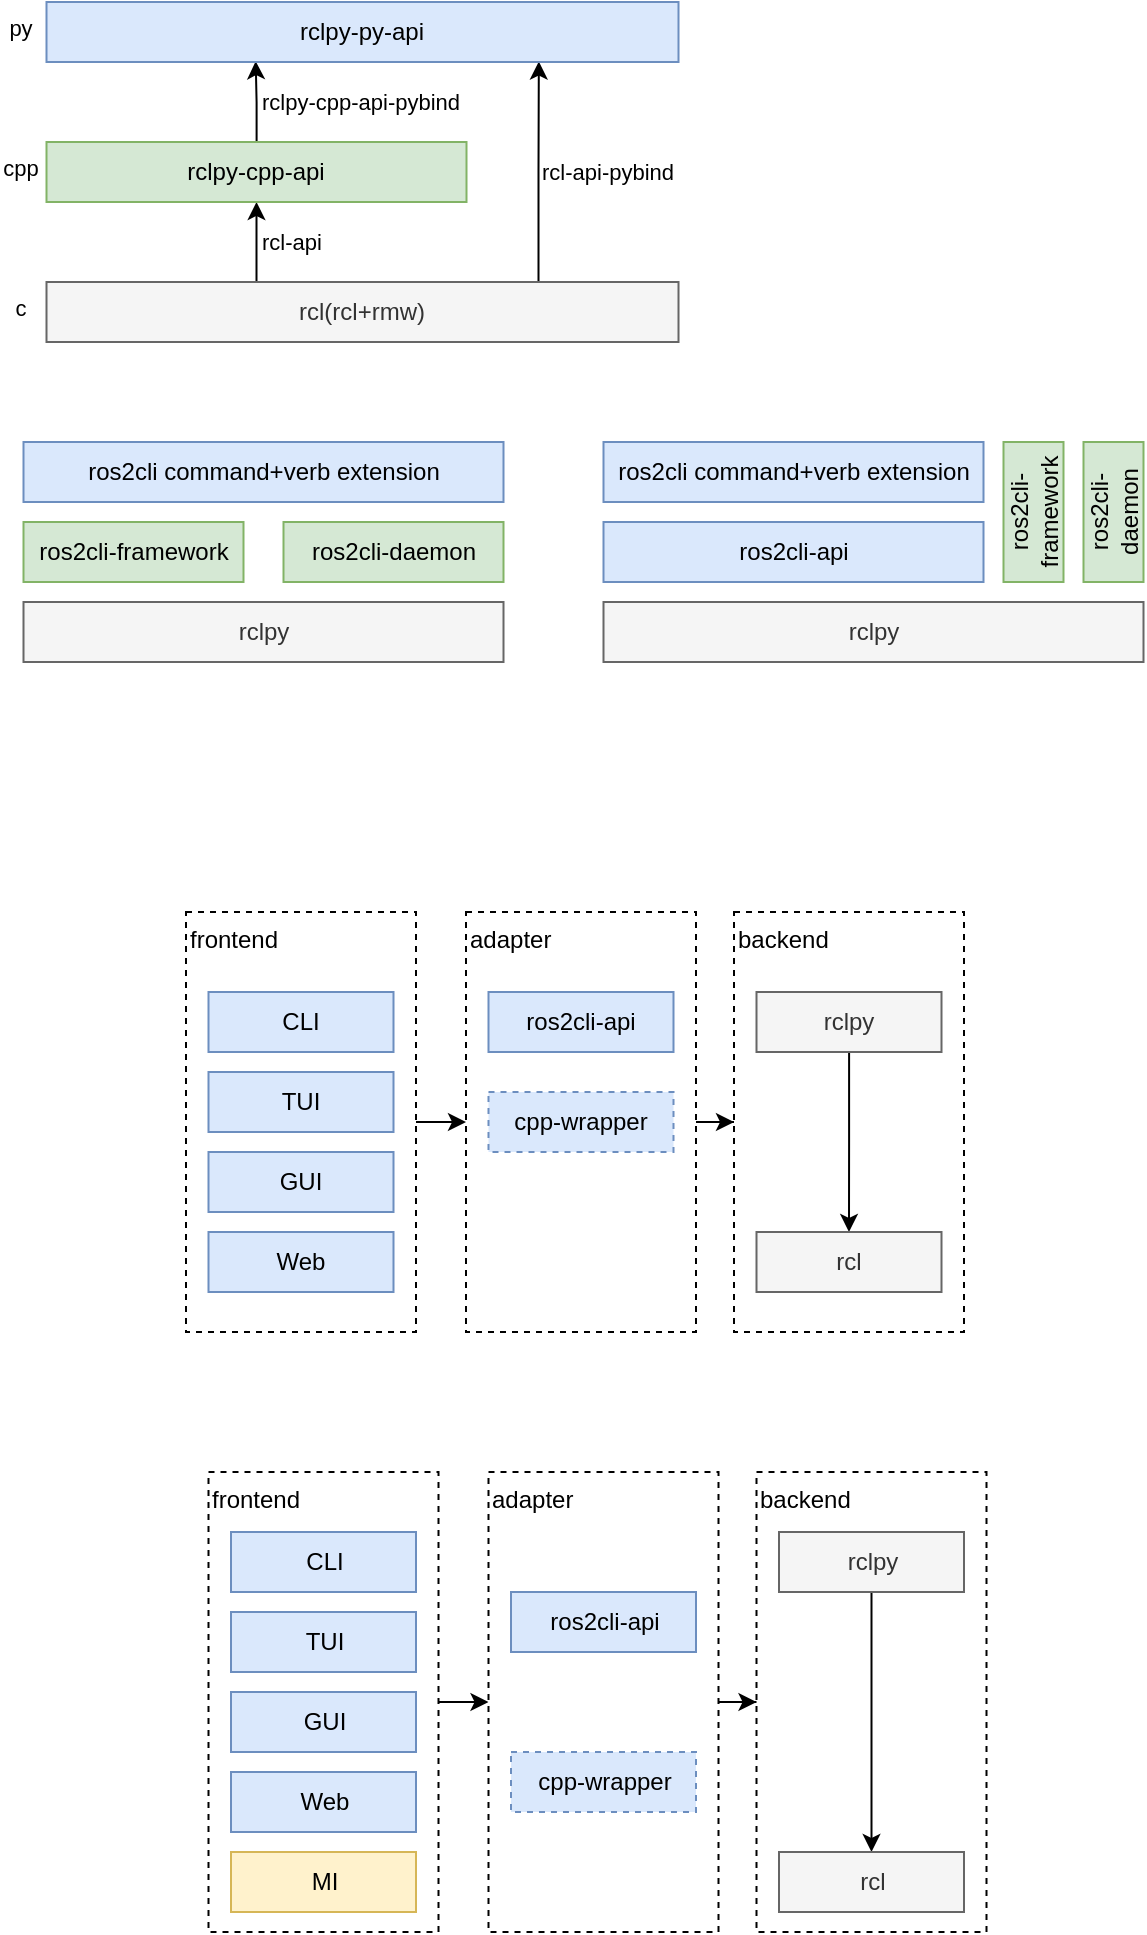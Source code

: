 <mxfile version="20.2.8" type="device" pages="7"><diagram id="eFqYb6n2xDolEHzCt8pm" name="rcl架构"><mxGraphModel dx="1422" dy="865" grid="1" gridSize="10" guides="1" tooltips="1" connect="1" arrows="1" fold="1" page="1" pageScale="1" pageWidth="827" pageHeight="1169" math="0" shadow="0"><root><mxCell id="0"/><mxCell id="1" parent="0"/><mxCell id="UmNysmbjW-q6q_vMj76o-3" style="edgeStyle=orthogonalEdgeStyle;rounded=0;orthogonalLoop=1;jettySize=auto;html=1;entryX=0.5;entryY=1;entryDx=0;entryDy=0;" parent="1" source="UmNysmbjW-q6q_vMj76o-1" target="UmNysmbjW-q6q_vMj76o-2" edge="1"><mxGeometry relative="1" as="geometry"><Array as="points"><mxPoint x="225.25" y="260"/><mxPoint x="225.25" y="260"/></Array></mxGeometry></mxCell><mxCell id="UmNysmbjW-q6q_vMj76o-5" value="rcl-api" style="edgeLabel;html=1;align=left;verticalAlign=middle;resizable=0;points=[];" parent="UmNysmbjW-q6q_vMj76o-3" vertex="1" connectable="0"><mxGeometry x="-0.25" relative="1" as="geometry"><mxPoint x="1" y="-5" as="offset"/></mxGeometry></mxCell><mxCell id="UmNysmbjW-q6q_vMj76o-12" value="rcl-api-pybind" style="edgeLabel;html=1;align=left;verticalAlign=middle;resizable=0;points=[];" parent="UmNysmbjW-q6q_vMj76o-3" vertex="1" connectable="0"><mxGeometry x="-0.25" relative="1" as="geometry"><mxPoint x="141" y="-40" as="offset"/></mxGeometry></mxCell><mxCell id="UmNysmbjW-q6q_vMj76o-14" value="rclpy-cpp-api-pybind" style="edgeLabel;html=1;align=left;verticalAlign=middle;resizable=0;points=[];" parent="UmNysmbjW-q6q_vMj76o-3" vertex="1" connectable="0"><mxGeometry x="-0.25" relative="1" as="geometry"><mxPoint x="1" y="-75" as="offset"/></mxGeometry></mxCell><mxCell id="UmNysmbjW-q6q_vMj76o-15" value="cpp" style="edgeLabel;html=1;align=center;verticalAlign=top;resizable=0;points=[];" parent="UmNysmbjW-q6q_vMj76o-3" vertex="1" connectable="0"><mxGeometry x="-0.25" relative="1" as="geometry"><mxPoint x="-119" y="-55" as="offset"/></mxGeometry></mxCell><mxCell id="UmNysmbjW-q6q_vMj76o-16" value="py" style="edgeLabel;html=1;align=center;verticalAlign=top;resizable=0;points=[];" parent="UmNysmbjW-q6q_vMj76o-3" vertex="1" connectable="0"><mxGeometry x="-0.25" relative="1" as="geometry"><mxPoint x="-119" y="-125" as="offset"/></mxGeometry></mxCell><mxCell id="UmNysmbjW-q6q_vMj76o-17" value="c" style="edgeLabel;html=1;align=center;verticalAlign=top;resizable=0;points=[];" parent="UmNysmbjW-q6q_vMj76o-3" vertex="1" connectable="0"><mxGeometry x="-0.25" relative="1" as="geometry"><mxPoint x="-119" y="15" as="offset"/></mxGeometry></mxCell><mxCell id="UmNysmbjW-q6q_vMj76o-11" style="edgeStyle=orthogonalEdgeStyle;rounded=0;orthogonalLoop=1;jettySize=auto;html=1;entryX=0.779;entryY=0.992;entryDx=0;entryDy=0;entryPerimeter=0;" parent="1" source="UmNysmbjW-q6q_vMj76o-1" target="UmNysmbjW-q6q_vMj76o-6" edge="1"><mxGeometry relative="1" as="geometry"><mxPoint x="366.25" y="230" as="targetPoint"/><Array as="points"><mxPoint x="366.25" y="215"/><mxPoint x="366.25" y="215"/></Array></mxGeometry></mxCell><mxCell id="UmNysmbjW-q6q_vMj76o-1" value="rcl(rcl+rmw)" style="rounded=0;whiteSpace=wrap;html=1;align=center;verticalAlign=middle;fillColor=#f5f5f5;strokeColor=#666666;fontColor=#333333;" parent="1" vertex="1"><mxGeometry x="120.25" y="270" width="316" height="30" as="geometry"/></mxCell><mxCell id="UmNysmbjW-q6q_vMj76o-7" style="edgeStyle=orthogonalEdgeStyle;rounded=0;orthogonalLoop=1;jettySize=auto;html=1;entryX=0.331;entryY=0.987;entryDx=0;entryDy=0;entryPerimeter=0;" parent="1" source="UmNysmbjW-q6q_vMj76o-2" target="UmNysmbjW-q6q_vMj76o-6" edge="1"><mxGeometry relative="1" as="geometry"><mxPoint x="225.25" y="170" as="targetPoint"/></mxGeometry></mxCell><mxCell id="UmNysmbjW-q6q_vMj76o-2" value="rclpy-cpp-api" style="rounded=0;whiteSpace=wrap;html=1;align=center;verticalAlign=middle;fillColor=#d5e8d4;strokeColor=#82b366;" parent="1" vertex="1"><mxGeometry x="120.25" y="200" width="210" height="30" as="geometry"/></mxCell><mxCell id="UmNysmbjW-q6q_vMj76o-6" value="rclpy-py-api" style="rounded=0;whiteSpace=wrap;html=1;align=center;verticalAlign=middle;fillColor=#dae8fc;strokeColor=#6c8ebf;" parent="1" vertex="1"><mxGeometry x="120.25" y="130" width="316" height="30" as="geometry"/></mxCell><mxCell id="fWWUl_UcH_PDUXyhWLfa-1" value="rclpy" style="rounded=0;whiteSpace=wrap;html=1;align=center;verticalAlign=middle;fillColor=#f5f5f5;fontColor=#333333;strokeColor=#666666;" parent="1" vertex="1"><mxGeometry x="108.75" y="430" width="240" height="30" as="geometry"/></mxCell><mxCell id="fWWUl_UcH_PDUXyhWLfa-2" value="ros2cli-framework" style="rounded=0;whiteSpace=wrap;html=1;align=center;verticalAlign=middle;fillColor=#d5e8d4;strokeColor=#82b366;" parent="1" vertex="1"><mxGeometry x="108.75" y="390" width="110" height="30" as="geometry"/></mxCell><mxCell id="fWWUl_UcH_PDUXyhWLfa-3" value="ros2cli-daemon" style="rounded=0;whiteSpace=wrap;html=1;align=center;verticalAlign=middle;fillColor=#d5e8d4;strokeColor=#82b366;" parent="1" vertex="1"><mxGeometry x="238.75" y="390" width="110" height="30" as="geometry"/></mxCell><mxCell id="fWWUl_UcH_PDUXyhWLfa-5" value="ros2cli command+verb extension" style="rounded=0;whiteSpace=wrap;html=1;align=center;verticalAlign=middle;fillColor=#dae8fc;strokeColor=#6c8ebf;" parent="1" vertex="1"><mxGeometry x="108.75" y="350" width="240" height="30" as="geometry"/></mxCell><mxCell id="2rzMv7atPpRTRIT8fU2n-3" style="edgeStyle=orthogonalEdgeStyle;rounded=0;orthogonalLoop=1;jettySize=auto;html=1;entryX=0;entryY=0.5;entryDx=0;entryDy=0;" parent="1" source="2rzMv7atPpRTRIT8fU2n-1" target="2rzMv7atPpRTRIT8fU2n-2" edge="1"><mxGeometry relative="1" as="geometry"/></mxCell><mxCell id="2rzMv7atPpRTRIT8fU2n-1" value="frontend" style="rounded=0;whiteSpace=wrap;html=1;align=left;verticalAlign=top;dashed=1;horizontal=1;" parent="1" vertex="1"><mxGeometry x="190" y="585" width="115" height="210" as="geometry"/></mxCell><mxCell id="2rzMv7atPpRTRIT8fU2n-18" style="edgeStyle=orthogonalEdgeStyle;rounded=0;orthogonalLoop=1;jettySize=auto;html=1;entryX=0;entryY=0.5;entryDx=0;entryDy=0;" parent="1" source="2rzMv7atPpRTRIT8fU2n-2" target="2rzMv7atPpRTRIT8fU2n-16" edge="1"><mxGeometry relative="1" as="geometry"/></mxCell><mxCell id="2rzMv7atPpRTRIT8fU2n-2" value="adapter" style="rounded=0;whiteSpace=wrap;html=1;align=left;verticalAlign=top;dashed=1;horizontal=1;" parent="1" vertex="1"><mxGeometry x="330" y="585" width="115" height="210" as="geometry"/></mxCell><mxCell id="2rzMv7atPpRTRIT8fU2n-4" value="CLI" style="rounded=0;whiteSpace=wrap;html=1;align=center;verticalAlign=middle;fillColor=#dae8fc;strokeColor=#6c8ebf;" parent="1" vertex="1"><mxGeometry x="201.25" y="625" width="92.5" height="30" as="geometry"/></mxCell><mxCell id="2rzMv7atPpRTRIT8fU2n-5" value="TUI" style="rounded=0;whiteSpace=wrap;html=1;align=center;verticalAlign=middle;fillColor=#dae8fc;strokeColor=#6c8ebf;" parent="1" vertex="1"><mxGeometry x="201.25" y="665" width="92.5" height="30" as="geometry"/></mxCell><mxCell id="2rzMv7atPpRTRIT8fU2n-6" value="GUI" style="rounded=0;whiteSpace=wrap;html=1;align=center;verticalAlign=middle;fillColor=#dae8fc;strokeColor=#6c8ebf;" parent="1" vertex="1"><mxGeometry x="201.25" y="705" width="92.5" height="30" as="geometry"/></mxCell><mxCell id="2rzMv7atPpRTRIT8fU2n-7" value="Web" style="rounded=0;whiteSpace=wrap;html=1;align=center;verticalAlign=middle;fillColor=#dae8fc;strokeColor=#6c8ebf;" parent="1" vertex="1"><mxGeometry x="201.25" y="745" width="92.5" height="30" as="geometry"/></mxCell><mxCell id="2rzMv7atPpRTRIT8fU2n-9" value="rclpy" style="rounded=0;whiteSpace=wrap;html=1;align=center;verticalAlign=middle;fillColor=#f5f5f5;fontColor=#333333;strokeColor=#666666;" parent="1" vertex="1"><mxGeometry x="398.75" y="430" width="270" height="30" as="geometry"/></mxCell><mxCell id="2rzMv7atPpRTRIT8fU2n-10" value="ros2cli-framework" style="rounded=0;whiteSpace=wrap;html=1;align=center;verticalAlign=middle;fillColor=#d5e8d4;strokeColor=#82b366;horizontal=0;" parent="1" vertex="1"><mxGeometry x="598.75" y="350" width="30" height="70" as="geometry"/></mxCell><mxCell id="2rzMv7atPpRTRIT8fU2n-11" value="ros2cli-daemon" style="rounded=0;whiteSpace=wrap;html=1;align=center;verticalAlign=middle;fillColor=#d5e8d4;strokeColor=#82b366;horizontal=0;" parent="1" vertex="1"><mxGeometry x="638.75" y="350" width="30" height="70" as="geometry"/></mxCell><mxCell id="2rzMv7atPpRTRIT8fU2n-12" value="ros2cli command+verb extension" style="rounded=0;whiteSpace=wrap;html=1;align=center;verticalAlign=middle;fillColor=#dae8fc;strokeColor=#6c8ebf;" parent="1" vertex="1"><mxGeometry x="398.75" y="350" width="190" height="30" as="geometry"/></mxCell><mxCell id="2rzMv7atPpRTRIT8fU2n-13" value="ros2cli-api" style="rounded=0;whiteSpace=wrap;html=1;align=center;verticalAlign=middle;fillColor=#dae8fc;strokeColor=#6c8ebf;" parent="1" vertex="1"><mxGeometry x="398.75" y="390" width="190" height="30" as="geometry"/></mxCell><mxCell id="2rzMv7atPpRTRIT8fU2n-15" value="ros2cli-api" style="rounded=0;whiteSpace=wrap;html=1;align=center;verticalAlign=middle;fillColor=#dae8fc;strokeColor=#6c8ebf;" parent="1" vertex="1"><mxGeometry x="341.25" y="625" width="92.5" height="30" as="geometry"/></mxCell><mxCell id="2rzMv7atPpRTRIT8fU2n-16" value="backend" style="rounded=0;whiteSpace=wrap;html=1;align=left;verticalAlign=top;dashed=1;horizontal=1;" parent="1" vertex="1"><mxGeometry x="464" y="585" width="115" height="210" as="geometry"/></mxCell><mxCell id="2rzMv7atPpRTRIT8fU2n-20" style="edgeStyle=orthogonalEdgeStyle;rounded=0;orthogonalLoop=1;jettySize=auto;html=1;entryX=0.5;entryY=0;entryDx=0;entryDy=0;" parent="1" source="2rzMv7atPpRTRIT8fU2n-17" target="2rzMv7atPpRTRIT8fU2n-19" edge="1"><mxGeometry relative="1" as="geometry"/></mxCell><mxCell id="2rzMv7atPpRTRIT8fU2n-17" value="rclpy" style="rounded=0;whiteSpace=wrap;html=1;align=center;verticalAlign=middle;fillColor=#f5f5f5;strokeColor=#666666;fontColor=#333333;" parent="1" vertex="1"><mxGeometry x="475.25" y="625" width="92.5" height="30" as="geometry"/></mxCell><mxCell id="2rzMv7atPpRTRIT8fU2n-19" value="rcl" style="rounded=0;whiteSpace=wrap;html=1;align=center;verticalAlign=middle;fillColor=#f5f5f5;strokeColor=#666666;fontColor=#333333;" parent="1" vertex="1"><mxGeometry x="475.25" y="745" width="92.5" height="30" as="geometry"/></mxCell><mxCell id="2rzMv7atPpRTRIT8fU2n-21" value="cpp-wrapper" style="rounded=0;whiteSpace=wrap;html=1;align=center;verticalAlign=middle;fillColor=#dae8fc;strokeColor=#6c8ebf;dashed=1;" parent="1" vertex="1"><mxGeometry x="341.25" y="675" width="92.5" height="30" as="geometry"/></mxCell><mxCell id="2rzMv7atPpRTRIT8fU2n-23" style="edgeStyle=orthogonalEdgeStyle;rounded=0;orthogonalLoop=1;jettySize=auto;html=1;entryX=0;entryY=0.5;entryDx=0;entryDy=0;" parent="1" source="2rzMv7atPpRTRIT8fU2n-24" target="2rzMv7atPpRTRIT8fU2n-26" edge="1"><mxGeometry relative="1" as="geometry"/></mxCell><mxCell id="2rzMv7atPpRTRIT8fU2n-24" value="frontend" style="rounded=0;whiteSpace=wrap;html=1;align=left;verticalAlign=top;dashed=1;horizontal=1;" parent="1" vertex="1"><mxGeometry x="201.25" y="865" width="115" height="230" as="geometry"/></mxCell><mxCell id="2rzMv7atPpRTRIT8fU2n-25" style="edgeStyle=orthogonalEdgeStyle;rounded=0;orthogonalLoop=1;jettySize=auto;html=1;entryX=0;entryY=0.5;entryDx=0;entryDy=0;" parent="1" source="2rzMv7atPpRTRIT8fU2n-26" target="2rzMv7atPpRTRIT8fU2n-32" edge="1"><mxGeometry relative="1" as="geometry"/></mxCell><mxCell id="2rzMv7atPpRTRIT8fU2n-26" value="adapter" style="rounded=0;whiteSpace=wrap;html=1;align=left;verticalAlign=top;dashed=1;horizontal=1;" parent="1" vertex="1"><mxGeometry x="341.25" y="865" width="115" height="230" as="geometry"/></mxCell><mxCell id="2rzMv7atPpRTRIT8fU2n-27" value="CLI" style="rounded=0;whiteSpace=wrap;html=1;align=center;verticalAlign=middle;fillColor=#dae8fc;strokeColor=#6c8ebf;" parent="1" vertex="1"><mxGeometry x="212.5" y="895" width="92.5" height="30" as="geometry"/></mxCell><mxCell id="2rzMv7atPpRTRIT8fU2n-28" value="TUI" style="rounded=0;whiteSpace=wrap;html=1;align=center;verticalAlign=middle;fillColor=#dae8fc;strokeColor=#6c8ebf;" parent="1" vertex="1"><mxGeometry x="212.5" y="935" width="92.5" height="30" as="geometry"/></mxCell><mxCell id="2rzMv7atPpRTRIT8fU2n-29" value="GUI" style="rounded=0;whiteSpace=wrap;html=1;align=center;verticalAlign=middle;fillColor=#dae8fc;strokeColor=#6c8ebf;" parent="1" vertex="1"><mxGeometry x="212.5" y="975" width="92.5" height="30" as="geometry"/></mxCell><mxCell id="2rzMv7atPpRTRIT8fU2n-30" value="Web" style="rounded=0;whiteSpace=wrap;html=1;align=center;verticalAlign=middle;fillColor=#dae8fc;strokeColor=#6c8ebf;" parent="1" vertex="1"><mxGeometry x="212.5" y="1015" width="92.5" height="30" as="geometry"/></mxCell><mxCell id="2rzMv7atPpRTRIT8fU2n-31" value="ros2cli-api" style="rounded=0;whiteSpace=wrap;html=1;align=center;verticalAlign=middle;fillColor=#dae8fc;strokeColor=#6c8ebf;" parent="1" vertex="1"><mxGeometry x="352.5" y="925" width="92.5" height="30" as="geometry"/></mxCell><mxCell id="2rzMv7atPpRTRIT8fU2n-32" value="backend" style="rounded=0;whiteSpace=wrap;html=1;align=left;verticalAlign=top;dashed=1;horizontal=1;" parent="1" vertex="1"><mxGeometry x="475.25" y="865" width="115" height="230" as="geometry"/></mxCell><mxCell id="2rzMv7atPpRTRIT8fU2n-33" style="edgeStyle=orthogonalEdgeStyle;rounded=0;orthogonalLoop=1;jettySize=auto;html=1;entryX=0.5;entryY=0;entryDx=0;entryDy=0;" parent="1" source="2rzMv7atPpRTRIT8fU2n-34" target="2rzMv7atPpRTRIT8fU2n-35" edge="1"><mxGeometry relative="1" as="geometry"/></mxCell><mxCell id="2rzMv7atPpRTRIT8fU2n-34" value="rclpy" style="rounded=0;whiteSpace=wrap;html=1;align=center;verticalAlign=middle;fillColor=#f5f5f5;strokeColor=#666666;fontColor=#333333;" parent="1" vertex="1"><mxGeometry x="486.5" y="895" width="92.5" height="30" as="geometry"/></mxCell><mxCell id="2rzMv7atPpRTRIT8fU2n-35" value="rcl" style="rounded=0;whiteSpace=wrap;html=1;align=center;verticalAlign=middle;fillColor=#f5f5f5;strokeColor=#666666;fontColor=#333333;" parent="1" vertex="1"><mxGeometry x="486.5" y="1055" width="92.5" height="30" as="geometry"/></mxCell><mxCell id="2rzMv7atPpRTRIT8fU2n-36" value="cpp-wrapper" style="rounded=0;whiteSpace=wrap;html=1;align=center;verticalAlign=middle;fillColor=#dae8fc;strokeColor=#6c8ebf;dashed=1;" parent="1" vertex="1"><mxGeometry x="352.5" y="1005" width="92.5" height="30" as="geometry"/></mxCell><mxCell id="2rzMv7atPpRTRIT8fU2n-37" value="MI" style="rounded=0;whiteSpace=wrap;html=1;align=center;verticalAlign=middle;fillColor=#fff2cc;strokeColor=#d6b656;" parent="1" vertex="1"><mxGeometry x="212.5" y="1055" width="92.5" height="30" as="geometry"/></mxCell></root></mxGraphModel></diagram><diagram id="LvSNFruL1fIwNPKw_hRt" name="drive-works"><mxGraphModel dx="1422" dy="865" grid="1" gridSize="10" guides="1" tooltips="1" connect="1" arrows="1" fold="1" page="1" pageScale="1" pageWidth="827" pageHeight="1169" math="0" shadow="0"><root><mxCell id="0"/><mxCell id="1" parent="0"/><mxCell id="RgTpI9u3F3QC7pea2jrv-12" value="driveos-linux" style="rounded=0;whiteSpace=wrap;html=1;align=left;verticalAlign=top;dashed=1;horizontal=1;" parent="1" vertex="1"><mxGeometry x="42.5" y="260" width="757.5" height="170" as="geometry"/></mxCell><mxCell id="RgTpI9u3F3QC7pea2jrv-1" value="nvmedia" style="rounded=0;whiteSpace=wrap;html=1;align=left;verticalAlign=top;dashed=1;horizontal=1;fillColor=#f5f5f5;fontColor=#333333;strokeColor=#666666;" parent="1" vertex="1"><mxGeometry x="60" y="350" width="350" height="70" as="geometry"/></mxCell><mxCell id="RgTpI9u3F3QC7pea2jrv-2" value="nvmedia_tensor" style="rounded=0;whiteSpace=wrap;html=1;align=center;verticalAlign=middle;fillColor=#d5e8d4;strokeColor=#82b366;" parent="1" vertex="1"><mxGeometry x="190" y="375" width="92.5" height="30" as="geometry"/></mxCell><mxCell id="RgTpI9u3F3QC7pea2jrv-3" value="nvmedia_dla" style="rounded=0;whiteSpace=wrap;html=1;align=center;verticalAlign=middle;fillColor=#d5e8d4;strokeColor=#82b366;" parent="1" vertex="1"><mxGeometry x="297" y="375" width="92.5" height="30" as="geometry"/></mxCell><mxCell id="RgTpI9u3F3QC7pea2jrv-5" value="nvmedia_2d" style="rounded=0;whiteSpace=wrap;html=1;align=center;verticalAlign=middle;fillColor=#d5e8d4;strokeColor=#82b366;" parent="1" vertex="1"><mxGeometry x="80" y="375" width="92.5" height="30" as="geometry"/></mxCell><mxCell id="RgTpI9u3F3QC7pea2jrv-6" value="" style="rounded=0;whiteSpace=wrap;html=1;align=left;verticalAlign=top;dashed=1;horizontal=1;fillColor=#f5f5f5;fontColor=#333333;strokeColor=#666666;" parent="1" vertex="1"><mxGeometry x="60" y="290" width="130" height="60" as="geometry"/></mxCell><mxCell id="RgTpI9u3F3QC7pea2jrv-7" value="nvsci" style="rounded=0;whiteSpace=wrap;html=1;align=left;verticalAlign=top;dashed=1;horizontal=1;fillColor=#f5f5f5;fontColor=#333333;strokeColor=#666666;" parent="1" vertex="1"><mxGeometry x="430" y="350" width="350" height="70" as="geometry"/></mxCell><mxCell id="RgTpI9u3F3QC7pea2jrv-8" value="nvscisync" style="rounded=0;whiteSpace=wrap;html=1;align=center;verticalAlign=middle;fillColor=#d5e8d4;strokeColor=#82b366;" parent="1" vertex="1"><mxGeometry x="560" y="375" width="92.5" height="30" as="geometry"/></mxCell><mxCell id="RgTpI9u3F3QC7pea2jrv-9" value="nvsciipc" style="rounded=0;whiteSpace=wrap;html=1;align=center;verticalAlign=middle;fillColor=#d5e8d4;strokeColor=#82b366;" parent="1" vertex="1"><mxGeometry x="667" y="375" width="92.5" height="30" as="geometry"/></mxCell><mxCell id="RgTpI9u3F3QC7pea2jrv-10" value="nvscibuf" style="rounded=0;whiteSpace=wrap;html=1;align=center;verticalAlign=middle;fillColor=#d5e8d4;strokeColor=#82b366;" parent="1" vertex="1"><mxGeometry x="450" y="375" width="92.5" height="30" as="geometry"/></mxCell><mxCell id="RgTpI9u3F3QC7pea2jrv-11" value="" style="rounded=0;whiteSpace=wrap;html=1;align=left;verticalAlign=top;dashed=1;horizontal=1;fillColor=#f5f5f5;fontColor=#333333;strokeColor=#666666;" parent="1" vertex="1"><mxGeometry x="430" y="290" width="130" height="60" as="geometry"/></mxCell><mxCell id="RgTpI9u3F3QC7pea2jrv-13" value="nvsipl" style="rounded=0;whiteSpace=wrap;html=1;align=center;verticalAlign=middle;fillColor=#fff2cc;strokeColor=#d6b656;" parent="1" vertex="1"><mxGeometry x="80" y="305" width="92.5" height="30" as="geometry"/></mxCell><mxCell id="RgTpI9u3F3QC7pea2jrv-14" value="nvscistream" style="rounded=0;whiteSpace=wrap;html=1;align=center;verticalAlign=middle;fillColor=#fff2cc;strokeColor=#d6b656;" parent="1" vertex="1"><mxGeometry x="448.75" y="305" width="92.5" height="30" as="geometry"/></mxCell><mxCell id="RgTpI9u3F3QC7pea2jrv-15" value="driveworks" style="rounded=0;whiteSpace=wrap;html=1;align=left;verticalAlign=top;dashed=1;horizontal=1;" parent="1" vertex="1"><mxGeometry x="42.5" y="70" width="757.5" height="170" as="geometry"/></mxCell><mxCell id="RgTpI9u3F3QC7pea2jrv-17" value="dwcgf" style="rounded=0;whiteSpace=wrap;html=1;align=left;verticalAlign=top;dashed=1;horizontal=1;fillColor=#f5f5f5;fontColor=#333333;strokeColor=#666666;" parent="1" vertex="1"><mxGeometry x="552.5" y="80" width="240" height="100" as="geometry"/></mxCell><mxCell id="RgTpI9u3F3QC7pea2jrv-19" value="node" style="rounded=0;whiteSpace=wrap;html=1;align=center;verticalAlign=middle;fillColor=#dae8fc;strokeColor=#6c8ebf;" parent="1" vertex="1"><mxGeometry x="570" y="100" width="99.5" height="30" as="geometry"/></mxCell><mxCell id="RgTpI9u3F3QC7pea2jrv-20" value="pass" style="rounded=0;whiteSpace=wrap;html=1;align=center;verticalAlign=middle;fillColor=#dae8fc;strokeColor=#6c8ebf;" parent="1" vertex="1"><mxGeometry x="680.5" y="100" width="99.5" height="30" as="geometry"/></mxCell><mxCell id="RgTpI9u3F3QC7pea2jrv-21" value="port" style="rounded=0;whiteSpace=wrap;html=1;align=center;verticalAlign=middle;fillColor=#dae8fc;strokeColor=#6c8ebf;" parent="1" vertex="1"><mxGeometry x="680.5" y="140" width="99.5" height="30" as="geometry"/></mxCell><mxCell id="RgTpI9u3F3QC7pea2jrv-24" value="dw" style="rounded=0;whiteSpace=wrap;html=1;align=left;verticalAlign=top;dashed=1;horizontal=1;fillColor=#f5f5f5;fontColor=#333333;strokeColor=#666666;" parent="1" vertex="1"><mxGeometry x="60" y="180" width="470" height="50" as="geometry"/></mxCell><mxCell id="RgTpI9u3F3QC7pea2jrv-16" value="dw::core" style="rounded=0;whiteSpace=wrap;html=1;align=center;verticalAlign=middle;fillColor=#dae8fc;strokeColor=#6c8ebf;" parent="1" vertex="1"><mxGeometry x="80" y="190" width="99.5" height="30" as="geometry"/></mxCell><mxCell id="RgTpI9u3F3QC7pea2jrv-25" value="dw::interop" style="rounded=0;whiteSpace=wrap;html=1;align=center;verticalAlign=middle;fillColor=#dae8fc;strokeColor=#6c8ebf;" parent="1" vertex="1"><mxGeometry x="190" y="190" width="99.5" height="30" as="geometry"/></mxCell><mxCell id="RgTpI9u3F3QC7pea2jrv-26" value="dw::comms" style="rounded=0;whiteSpace=wrap;html=1;align=center;verticalAlign=middle;fillColor=#dae8fc;strokeColor=#6c8ebf;" parent="1" vertex="1"><mxGeometry x="300" y="190" width="99.5" height="30" as="geometry"/></mxCell><mxCell id="RgTpI9u3F3QC7pea2jrv-27" value="SAL" style="rounded=0;whiteSpace=wrap;html=1;align=left;verticalAlign=top;dashed=1;horizontal=1;fillColor=#f5f5f5;fontColor=#333333;strokeColor=#666666;" parent="1" vertex="1"><mxGeometry x="60" y="100" width="100" height="50" as="geometry"/></mxCell><mxCell id="RgTpI9u3F3QC7pea2jrv-28" value="Image-Pointcloud processing" style="rounded=0;whiteSpace=wrap;html=1;align=left;verticalAlign=top;dashed=1;horizontal=1;fillColor=#f5f5f5;fontColor=#333333;strokeColor=#666666;" parent="1" vertex="1"><mxGeometry x="172.5" y="100" width="100" height="50" as="geometry"/></mxCell><mxCell id="RgTpI9u3F3QC7pea2jrv-29" value="VAL" style="rounded=0;whiteSpace=wrap;html=1;align=left;verticalAlign=top;dashed=1;horizontal=1;fillColor=#f5f5f5;fontColor=#333333;strokeColor=#666666;" parent="1" vertex="1"><mxGeometry x="289.5" y="100" width="100" height="50" as="geometry"/></mxCell><mxCell id="RgTpI9u3F3QC7pea2jrv-30" value="DNN" style="rounded=0;whiteSpace=wrap;html=1;align=left;verticalAlign=top;dashed=1;horizontal=1;fillColor=#f5f5f5;fontColor=#333333;strokeColor=#666666;" parent="1" vertex="1"><mxGeometry x="410" y="100" width="100" height="50" as="geometry"/></mxCell><mxCell id="RgTpI9u3F3QC7pea2jrv-31" value="graph" style="rounded=0;whiteSpace=wrap;html=1;align=center;verticalAlign=middle;fillColor=#dae8fc;strokeColor=#6c8ebf;" parent="1" vertex="1"><mxGeometry x="570" y="140" width="99.5" height="30" as="geometry"/></mxCell><mxCell id="RgTpI9u3F3QC7pea2jrv-32" value="" style="rounded=0;whiteSpace=wrap;html=1;align=left;verticalAlign=top;dashed=1;horizontal=1;fillColor=#f5f5f5;fontColor=#333333;strokeColor=#666666;" parent="1" vertex="1"><mxGeometry x="552.5" y="180" width="117.5" height="50" as="geometry"/></mxCell><mxCell id="RgTpI9u3F3QC7pea2jrv-18" value="channel" style="rounded=0;whiteSpace=wrap;html=1;align=center;verticalAlign=middle;fillColor=#dae8fc;strokeColor=#6c8ebf;" parent="1" vertex="1"><mxGeometry x="561.5" y="190" width="99.5" height="30" as="geometry"/></mxCell><mxCell id="RgTpI9u3F3QC7pea2jrv-4" value="..." style="rounded=0;whiteSpace=wrap;html=1;align=center;verticalAlign=middle;fillColor=#dae8fc;strokeColor=#6c8ebf;" parent="1" vertex="1"><mxGeometry x="414" y="190" width="92.5" height="30" as="geometry"/></mxCell></root></mxGraphModel></diagram><diagram id="V23ReStTnPLtyF97AsJ7" name="cgf-av"><mxGraphModel dx="1422" dy="865" grid="1" gridSize="10" guides="1" tooltips="1" connect="1" arrows="1" fold="1" page="1" pageScale="1" pageWidth="827" pageHeight="1169" math="0" shadow="0"><root><mxCell id="0"/><mxCell id="1" parent="0"/><mxCell id="DBbVpwlupGjAJUWAlDPx-12" value="apa_Infer" style="rounded=0;whiteSpace=wrap;html=1;align=left;verticalAlign=top;dashed=1;horizontal=1;" parent="1" vertex="1"><mxGeometry x="930" y="510" width="90" height="220" as="geometry"/></mxCell><mxCell id="kTFqUNNv4smmkEECQNUm-32" value="pilot_infer" style="rounded=0;whiteSpace=wrap;html=1;align=left;verticalAlign=top;dashed=1;horizontal=1;" parent="1" vertex="1"><mxGeometry x="930" y="120" width="90" height="350" as="geometry"/></mxCell><mxCell id="kTFqUNNv4smmkEECQNUm-21" value="pilot_preprocess" style="rounded=0;whiteSpace=wrap;html=1;align=left;verticalAlign=top;dashed=1;horizontal=1;" parent="1" vertex="1"><mxGeometry x="490" y="510" width="430" height="220" as="geometry"/></mxCell><mxCell id="kTFqUNNv4smmkEECQNUm-1" value="pilot_preprocess" style="rounded=0;whiteSpace=wrap;html=1;align=left;verticalAlign=top;dashed=1;horizontal=1;" parent="1" vertex="1"><mxGeometry x="490" y="120" width="430" height="350" as="geometry"/></mxCell><mxCell id="OOVM_sYC_zopfjjXM1qf-62" value="common_sync" style="rounded=0;whiteSpace=wrap;html=1;align=left;verticalAlign=top;dashed=1;horizontal=1;" parent="1" vertex="1"><mxGeometry x="380" y="120" width="100" height="350" as="geometry"/></mxCell><mxCell id="OOVM_sYC_zopfjjXM1qf-1" value="pilot_sensors" style="rounded=0;whiteSpace=wrap;html=1;align=left;verticalAlign=top;dashed=1;horizontal=1;" parent="1" vertex="1"><mxGeometry x="150" y="120" width="190" height="350" as="geometry"/></mxCell><mxCell id="OOVM_sYC_zopfjjXM1qf-18" style="edgeStyle=orthogonalEdgeStyle;rounded=0;orthogonalLoop=1;jettySize=auto;html=1;entryX=0;entryY=0.5;entryDx=0;entryDy=0;" parent="1" source="1RInH13h8SIw_0D1mkuG-1" target="OOVM_sYC_zopfjjXM1qf-10" edge="1"><mxGeometry relative="1" as="geometry"/></mxCell><mxCell id="1RInH13h8SIw_0D1mkuG-1" value="camera_0" style="rounded=0;whiteSpace=wrap;html=1;align=center;verticalAlign=middle;fillColor=#dae8fc;strokeColor=#6c8ebf;" parent="1" vertex="1"><mxGeometry x="165" y="150" width="65" height="30" as="geometry"/></mxCell><mxCell id="OOVM_sYC_zopfjjXM1qf-19" style="edgeStyle=orthogonalEdgeStyle;rounded=0;orthogonalLoop=1;jettySize=auto;html=1;entryX=0;entryY=0.5;entryDx=0;entryDy=0;" parent="1" source="OOVM_sYC_zopfjjXM1qf-2" target="OOVM_sYC_zopfjjXM1qf-11" edge="1"><mxGeometry relative="1" as="geometry"/></mxCell><mxCell id="OOVM_sYC_zopfjjXM1qf-2" value="camera_1" style="rounded=0;whiteSpace=wrap;html=1;align=center;verticalAlign=middle;fillColor=#dae8fc;strokeColor=#6c8ebf;" parent="1" vertex="1"><mxGeometry x="165" y="190" width="65" height="30" as="geometry"/></mxCell><mxCell id="OOVM_sYC_zopfjjXM1qf-20" style="edgeStyle=orthogonalEdgeStyle;rounded=0;orthogonalLoop=1;jettySize=auto;html=1;entryX=0;entryY=0.5;entryDx=0;entryDy=0;" parent="1" source="OOVM_sYC_zopfjjXM1qf-3" target="OOVM_sYC_zopfjjXM1qf-12" edge="1"><mxGeometry relative="1" as="geometry"/></mxCell><mxCell id="OOVM_sYC_zopfjjXM1qf-3" value="camera_2" style="rounded=0;whiteSpace=wrap;html=1;align=center;verticalAlign=middle;fillColor=#dae8fc;strokeColor=#6c8ebf;" parent="1" vertex="1"><mxGeometry x="165" y="230" width="65" height="30" as="geometry"/></mxCell><mxCell id="OOVM_sYC_zopfjjXM1qf-21" style="edgeStyle=orthogonalEdgeStyle;rounded=0;orthogonalLoop=1;jettySize=auto;html=1;entryX=0;entryY=0.5;entryDx=0;entryDy=0;" parent="1" source="OOVM_sYC_zopfjjXM1qf-4" target="OOVM_sYC_zopfjjXM1qf-13" edge="1"><mxGeometry relative="1" as="geometry"/></mxCell><mxCell id="OOVM_sYC_zopfjjXM1qf-4" value="camera_3" style="rounded=0;whiteSpace=wrap;html=1;align=center;verticalAlign=middle;fillColor=#dae8fc;strokeColor=#6c8ebf;" parent="1" vertex="1"><mxGeometry x="165" y="270" width="65" height="30" as="geometry"/></mxCell><mxCell id="OOVM_sYC_zopfjjXM1qf-22" style="edgeStyle=orthogonalEdgeStyle;rounded=0;orthogonalLoop=1;jettySize=auto;html=1;entryX=0;entryY=0.5;entryDx=0;entryDy=0;" parent="1" source="OOVM_sYC_zopfjjXM1qf-5" target="OOVM_sYC_zopfjjXM1qf-14" edge="1"><mxGeometry relative="1" as="geometry"/></mxCell><mxCell id="OOVM_sYC_zopfjjXM1qf-5" value="camera_4" style="rounded=0;whiteSpace=wrap;html=1;align=center;verticalAlign=middle;fillColor=#dae8fc;strokeColor=#6c8ebf;" parent="1" vertex="1"><mxGeometry x="165" y="310" width="65" height="30" as="geometry"/></mxCell><mxCell id="OOVM_sYC_zopfjjXM1qf-23" style="edgeStyle=orthogonalEdgeStyle;rounded=0;orthogonalLoop=1;jettySize=auto;html=1;entryX=0;entryY=0.5;entryDx=0;entryDy=0;" parent="1" source="OOVM_sYC_zopfjjXM1qf-6" target="OOVM_sYC_zopfjjXM1qf-15" edge="1"><mxGeometry relative="1" as="geometry"/></mxCell><mxCell id="OOVM_sYC_zopfjjXM1qf-6" value="camera_5" style="rounded=0;whiteSpace=wrap;html=1;align=center;verticalAlign=middle;fillColor=#dae8fc;strokeColor=#6c8ebf;" parent="1" vertex="1"><mxGeometry x="165" y="350" width="65" height="30" as="geometry"/></mxCell><mxCell id="OOVM_sYC_zopfjjXM1qf-24" style="edgeStyle=orthogonalEdgeStyle;rounded=0;orthogonalLoop=1;jettySize=auto;html=1;entryX=0;entryY=0.5;entryDx=0;entryDy=0;" parent="1" source="OOVM_sYC_zopfjjXM1qf-7" target="OOVM_sYC_zopfjjXM1qf-16" edge="1"><mxGeometry relative="1" as="geometry"/></mxCell><mxCell id="OOVM_sYC_zopfjjXM1qf-7" value="camera_6" style="rounded=0;whiteSpace=wrap;html=1;align=center;verticalAlign=middle;fillColor=#dae8fc;strokeColor=#6c8ebf;" parent="1" vertex="1"><mxGeometry x="165" y="390" width="65" height="30" as="geometry"/></mxCell><mxCell id="OOVM_sYC_zopfjjXM1qf-25" style="edgeStyle=orthogonalEdgeStyle;rounded=0;orthogonalLoop=1;jettySize=auto;html=1;entryX=0;entryY=0.5;entryDx=0;entryDy=0;" parent="1" source="OOVM_sYC_zopfjjXM1qf-8" target="OOVM_sYC_zopfjjXM1qf-17" edge="1"><mxGeometry relative="1" as="geometry"/></mxCell><mxCell id="OOVM_sYC_zopfjjXM1qf-8" value="camera_7" style="rounded=0;whiteSpace=wrap;html=1;align=center;verticalAlign=middle;fillColor=#dae8fc;strokeColor=#6c8ebf;" parent="1" vertex="1"><mxGeometry x="165" y="430" width="65" height="30" as="geometry"/></mxCell><mxCell id="OOVM_sYC_zopfjjXM1qf-9" value="cgf实例 for PILOT" style="text;html=1;align=center;verticalAlign=middle;resizable=0;points=[];autosize=1;strokeColor=none;fillColor=none;" parent="1" vertex="1"><mxGeometry x="520" y="70" width="120" height="30" as="geometry"/></mxCell><mxCell id="OOVM_sYC_zopfjjXM1qf-52" style="edgeStyle=orthogonalEdgeStyle;rounded=0;orthogonalLoop=1;jettySize=auto;html=1;entryX=0;entryY=0.5;entryDx=0;entryDy=0;" parent="1" source="OOVM_sYC_zopfjjXM1qf-10" target="OOVM_sYC_zopfjjXM1qf-51" edge="1"><mxGeometry relative="1" as="geometry"><Array as="points"><mxPoint x="360" y="165"/><mxPoint x="360" y="300"/></Array></mxGeometry></mxCell><mxCell id="OOVM_sYC_zopfjjXM1qf-10" value="isp_0" style="rounded=0;whiteSpace=wrap;html=1;align=center;verticalAlign=middle;fillColor=#dae8fc;strokeColor=#6c8ebf;" parent="1" vertex="1"><mxGeometry x="250" y="150" width="65" height="30" as="geometry"/></mxCell><mxCell id="OOVM_sYC_zopfjjXM1qf-53" style="edgeStyle=orthogonalEdgeStyle;rounded=0;orthogonalLoop=1;jettySize=auto;html=1;entryX=0;entryY=0.5;entryDx=0;entryDy=0;" parent="1" source="OOVM_sYC_zopfjjXM1qf-11" target="OOVM_sYC_zopfjjXM1qf-51" edge="1"><mxGeometry relative="1" as="geometry"><Array as="points"><mxPoint x="360" y="205"/><mxPoint x="360" y="300"/></Array></mxGeometry></mxCell><mxCell id="OOVM_sYC_zopfjjXM1qf-11" value="isp_1" style="rounded=0;whiteSpace=wrap;html=1;align=center;verticalAlign=middle;fillColor=#dae8fc;strokeColor=#6c8ebf;" parent="1" vertex="1"><mxGeometry x="250" y="190" width="65" height="30" as="geometry"/></mxCell><mxCell id="OOVM_sYC_zopfjjXM1qf-54" style="edgeStyle=orthogonalEdgeStyle;rounded=0;orthogonalLoop=1;jettySize=auto;html=1;entryX=0;entryY=0.5;entryDx=0;entryDy=0;" parent="1" source="OOVM_sYC_zopfjjXM1qf-12" target="OOVM_sYC_zopfjjXM1qf-51" edge="1"><mxGeometry relative="1" as="geometry"><Array as="points"><mxPoint x="360" y="245"/><mxPoint x="360" y="300"/></Array></mxGeometry></mxCell><mxCell id="OOVM_sYC_zopfjjXM1qf-12" value="isp_2" style="rounded=0;whiteSpace=wrap;html=1;align=center;verticalAlign=middle;fillColor=#dae8fc;strokeColor=#6c8ebf;" parent="1" vertex="1"><mxGeometry x="250" y="230" width="65" height="30" as="geometry"/></mxCell><mxCell id="OOVM_sYC_zopfjjXM1qf-55" style="edgeStyle=orthogonalEdgeStyle;rounded=0;orthogonalLoop=1;jettySize=auto;html=1;entryX=0;entryY=0.5;entryDx=0;entryDy=0;" parent="1" source="OOVM_sYC_zopfjjXM1qf-13" target="OOVM_sYC_zopfjjXM1qf-51" edge="1"><mxGeometry relative="1" as="geometry"><Array as="points"><mxPoint x="360" y="285"/><mxPoint x="360" y="300"/></Array></mxGeometry></mxCell><mxCell id="OOVM_sYC_zopfjjXM1qf-13" value="isp_3" style="rounded=0;whiteSpace=wrap;html=1;align=center;verticalAlign=middle;fillColor=#dae8fc;strokeColor=#6c8ebf;" parent="1" vertex="1"><mxGeometry x="250" y="270" width="65" height="30" as="geometry"/></mxCell><mxCell id="OOVM_sYC_zopfjjXM1qf-56" style="edgeStyle=orthogonalEdgeStyle;rounded=0;orthogonalLoop=1;jettySize=auto;html=1;entryX=0;entryY=0.5;entryDx=0;entryDy=0;" parent="1" source="OOVM_sYC_zopfjjXM1qf-14" target="OOVM_sYC_zopfjjXM1qf-51" edge="1"><mxGeometry relative="1" as="geometry"><Array as="points"><mxPoint x="360" y="325"/><mxPoint x="360" y="300"/></Array></mxGeometry></mxCell><mxCell id="OOVM_sYC_zopfjjXM1qf-14" value="isp_4" style="rounded=0;whiteSpace=wrap;html=1;align=center;verticalAlign=middle;fillColor=#dae8fc;strokeColor=#6c8ebf;" parent="1" vertex="1"><mxGeometry x="250" y="310" width="65" height="30" as="geometry"/></mxCell><mxCell id="OOVM_sYC_zopfjjXM1qf-58" style="edgeStyle=orthogonalEdgeStyle;rounded=0;orthogonalLoop=1;jettySize=auto;html=1;entryX=0;entryY=0.5;entryDx=0;entryDy=0;" parent="1" source="OOVM_sYC_zopfjjXM1qf-15" target="OOVM_sYC_zopfjjXM1qf-51" edge="1"><mxGeometry relative="1" as="geometry"><Array as="points"><mxPoint x="360" y="365"/><mxPoint x="360" y="300"/></Array></mxGeometry></mxCell><mxCell id="OOVM_sYC_zopfjjXM1qf-15" value="isp_5" style="rounded=0;whiteSpace=wrap;html=1;align=center;verticalAlign=middle;fillColor=#dae8fc;strokeColor=#6c8ebf;" parent="1" vertex="1"><mxGeometry x="250" y="350" width="65" height="30" as="geometry"/></mxCell><mxCell id="OOVM_sYC_zopfjjXM1qf-59" style="edgeStyle=orthogonalEdgeStyle;rounded=0;orthogonalLoop=1;jettySize=auto;html=1;entryX=0;entryY=0.5;entryDx=0;entryDy=0;" parent="1" source="OOVM_sYC_zopfjjXM1qf-16" target="OOVM_sYC_zopfjjXM1qf-51" edge="1"><mxGeometry relative="1" as="geometry"><Array as="points"><mxPoint x="360" y="405"/><mxPoint x="360" y="300"/></Array></mxGeometry></mxCell><mxCell id="OOVM_sYC_zopfjjXM1qf-16" value="isp_6" style="rounded=0;whiteSpace=wrap;html=1;align=center;verticalAlign=middle;fillColor=#dae8fc;strokeColor=#6c8ebf;" parent="1" vertex="1"><mxGeometry x="250" y="390" width="65" height="30" as="geometry"/></mxCell><mxCell id="OOVM_sYC_zopfjjXM1qf-60" style="edgeStyle=orthogonalEdgeStyle;rounded=0;orthogonalLoop=1;jettySize=auto;html=1;entryX=0;entryY=0.5;entryDx=0;entryDy=0;" parent="1" source="OOVM_sYC_zopfjjXM1qf-17" target="OOVM_sYC_zopfjjXM1qf-51" edge="1"><mxGeometry relative="1" as="geometry"><Array as="points"><mxPoint x="360" y="445"/><mxPoint x="360" y="300"/></Array></mxGeometry></mxCell><mxCell id="OOVM_sYC_zopfjjXM1qf-17" value="isp_7" style="rounded=0;whiteSpace=wrap;html=1;align=center;verticalAlign=middle;fillColor=#dae8fc;strokeColor=#6c8ebf;" parent="1" vertex="1"><mxGeometry x="250" y="430" width="65" height="30" as="geometry"/></mxCell><mxCell id="OOVM_sYC_zopfjjXM1qf-26" value="apa_sensors" style="rounded=0;whiteSpace=wrap;html=1;align=left;verticalAlign=top;dashed=1;horizontal=1;" parent="1" vertex="1"><mxGeometry x="150" y="510" width="190" height="220" as="geometry"/></mxCell><mxCell id="OOVM_sYC_zopfjjXM1qf-27" style="edgeStyle=orthogonalEdgeStyle;rounded=0;orthogonalLoop=1;jettySize=auto;html=1;entryX=0;entryY=0.5;entryDx=0;entryDy=0;" parent="1" source="OOVM_sYC_zopfjjXM1qf-28" target="OOVM_sYC_zopfjjXM1qf-43" edge="1"><mxGeometry relative="1" as="geometry"/></mxCell><mxCell id="OOVM_sYC_zopfjjXM1qf-28" value="camera_8" style="rounded=0;whiteSpace=wrap;html=1;align=center;verticalAlign=middle;fillColor=#dae8fc;strokeColor=#6c8ebf;" parent="1" vertex="1"><mxGeometry x="165" y="550" width="65" height="30" as="geometry"/></mxCell><mxCell id="OOVM_sYC_zopfjjXM1qf-29" style="edgeStyle=orthogonalEdgeStyle;rounded=0;orthogonalLoop=1;jettySize=auto;html=1;entryX=0;entryY=0.5;entryDx=0;entryDy=0;" parent="1" source="OOVM_sYC_zopfjjXM1qf-30" target="OOVM_sYC_zopfjjXM1qf-44" edge="1"><mxGeometry relative="1" as="geometry"/></mxCell><mxCell id="OOVM_sYC_zopfjjXM1qf-30" value="camera_9" style="rounded=0;whiteSpace=wrap;html=1;align=center;verticalAlign=middle;fillColor=#dae8fc;strokeColor=#6c8ebf;" parent="1" vertex="1"><mxGeometry x="165" y="590" width="65" height="30" as="geometry"/></mxCell><mxCell id="OOVM_sYC_zopfjjXM1qf-31" style="edgeStyle=orthogonalEdgeStyle;rounded=0;orthogonalLoop=1;jettySize=auto;html=1;entryX=0;entryY=0.5;entryDx=0;entryDy=0;" parent="1" source="OOVM_sYC_zopfjjXM1qf-32" target="OOVM_sYC_zopfjjXM1qf-45" edge="1"><mxGeometry relative="1" as="geometry"/></mxCell><mxCell id="OOVM_sYC_zopfjjXM1qf-32" value="camera_10" style="rounded=0;whiteSpace=wrap;html=1;align=center;verticalAlign=middle;fillColor=#dae8fc;strokeColor=#6c8ebf;" parent="1" vertex="1"><mxGeometry x="165" y="630" width="65" height="30" as="geometry"/></mxCell><mxCell id="OOVM_sYC_zopfjjXM1qf-33" style="edgeStyle=orthogonalEdgeStyle;rounded=0;orthogonalLoop=1;jettySize=auto;html=1;entryX=0;entryY=0.5;entryDx=0;entryDy=0;" parent="1" source="OOVM_sYC_zopfjjXM1qf-34" target="OOVM_sYC_zopfjjXM1qf-46" edge="1"><mxGeometry relative="1" as="geometry"/></mxCell><mxCell id="OOVM_sYC_zopfjjXM1qf-34" value="camera_11" style="rounded=0;whiteSpace=wrap;html=1;align=center;verticalAlign=middle;fillColor=#dae8fc;strokeColor=#6c8ebf;" parent="1" vertex="1"><mxGeometry x="165" y="670" width="65" height="30" as="geometry"/></mxCell><mxCell id="OOVM_sYC_zopfjjXM1qf-35" style="edgeStyle=orthogonalEdgeStyle;rounded=0;orthogonalLoop=1;jettySize=auto;html=1;entryX=0;entryY=0.5;entryDx=0;entryDy=0;" parent="1" edge="1"><mxGeometry relative="1" as="geometry"><mxPoint x="165" y="715" as="sourcePoint"/></mxGeometry></mxCell><mxCell id="OOVM_sYC_zopfjjXM1qf-37" style="edgeStyle=orthogonalEdgeStyle;rounded=0;orthogonalLoop=1;jettySize=auto;html=1;entryX=0;entryY=0.5;entryDx=0;entryDy=0;" parent="1" edge="1"><mxGeometry relative="1" as="geometry"><mxPoint x="185" y="755" as="targetPoint"/></mxGeometry></mxCell><mxCell id="OOVM_sYC_zopfjjXM1qf-41" style="edgeStyle=orthogonalEdgeStyle;rounded=0;orthogonalLoop=1;jettySize=auto;html=1;entryX=0;entryY=0.5;entryDx=0;entryDy=0;" parent="1" edge="1"><mxGeometry relative="1" as="geometry"><mxPoint x="185" y="835" as="targetPoint"/></mxGeometry></mxCell><mxCell id="kTFqUNNv4smmkEECQNUm-17" style="edgeStyle=orthogonalEdgeStyle;rounded=0;orthogonalLoop=1;jettySize=auto;html=1;entryX=0;entryY=0.5;entryDx=0;entryDy=0;" parent="1" source="OOVM_sYC_zopfjjXM1qf-43" target="kTFqUNNv4smmkEECQNUm-16" edge="1"><mxGeometry relative="1" as="geometry"><Array as="points"><mxPoint x="350" y="565"/><mxPoint x="350" y="620"/></Array></mxGeometry></mxCell><mxCell id="OOVM_sYC_zopfjjXM1qf-43" value="isp_8" style="rounded=0;whiteSpace=wrap;html=1;align=center;verticalAlign=middle;fillColor=#dae8fc;strokeColor=#6c8ebf;" parent="1" vertex="1"><mxGeometry x="250" y="550" width="65" height="30" as="geometry"/></mxCell><mxCell id="kTFqUNNv4smmkEECQNUm-18" style="edgeStyle=orthogonalEdgeStyle;rounded=0;orthogonalLoop=1;jettySize=auto;html=1;" parent="1" source="OOVM_sYC_zopfjjXM1qf-44" target="kTFqUNNv4smmkEECQNUm-15" edge="1"><mxGeometry relative="1" as="geometry"><Array as="points"><mxPoint x="350" y="605"/><mxPoint x="350" y="620"/></Array></mxGeometry></mxCell><mxCell id="OOVM_sYC_zopfjjXM1qf-44" value="isp_9" style="rounded=0;whiteSpace=wrap;html=1;align=center;verticalAlign=middle;fillColor=#dae8fc;strokeColor=#6c8ebf;" parent="1" vertex="1"><mxGeometry x="250" y="590" width="65" height="30" as="geometry"/></mxCell><mxCell id="kTFqUNNv4smmkEECQNUm-19" style="edgeStyle=orthogonalEdgeStyle;rounded=0;orthogonalLoop=1;jettySize=auto;html=1;entryX=0;entryY=0.5;entryDx=0;entryDy=0;" parent="1" source="OOVM_sYC_zopfjjXM1qf-45" target="kTFqUNNv4smmkEECQNUm-15" edge="1"><mxGeometry relative="1" as="geometry"><Array as="points"><mxPoint x="350" y="645"/><mxPoint x="350" y="620"/></Array></mxGeometry></mxCell><mxCell id="OOVM_sYC_zopfjjXM1qf-45" value="isp_10" style="rounded=0;whiteSpace=wrap;html=1;align=center;verticalAlign=middle;fillColor=#dae8fc;strokeColor=#6c8ebf;" parent="1" vertex="1"><mxGeometry x="250" y="630" width="65" height="30" as="geometry"/></mxCell><mxCell id="kTFqUNNv4smmkEECQNUm-20" style="edgeStyle=orthogonalEdgeStyle;rounded=0;orthogonalLoop=1;jettySize=auto;html=1;entryX=0;entryY=0.5;entryDx=0;entryDy=0;" parent="1" source="OOVM_sYC_zopfjjXM1qf-46" target="kTFqUNNv4smmkEECQNUm-15" edge="1"><mxGeometry relative="1" as="geometry"><Array as="points"><mxPoint x="350" y="685"/><mxPoint x="350" y="620"/></Array></mxGeometry></mxCell><mxCell id="OOVM_sYC_zopfjjXM1qf-46" value="isp_11" style="rounded=0;whiteSpace=wrap;html=1;align=center;verticalAlign=middle;fillColor=#dae8fc;strokeColor=#6c8ebf;" parent="1" vertex="1"><mxGeometry x="250" y="670" width="65" height="30" as="geometry"/></mxCell><mxCell id="OOVM_sYC_zopfjjXM1qf-51" value="sensorsync_0&lt;br&gt;时间同步" style="rounded=0;whiteSpace=wrap;html=1;align=center;verticalAlign=middle;fillColor=#dae8fc;strokeColor=#6c8ebf;" parent="1" vertex="1"><mxGeometry x="400" y="260" width="70" height="80" as="geometry"/></mxCell><mxCell id="kTFqUNNv4smmkEECQNUm-15" value="common_sync" style="rounded=0;whiteSpace=wrap;html=1;align=left;verticalAlign=top;dashed=1;horizontal=1;" parent="1" vertex="1"><mxGeometry x="380" y="510" width="100" height="220" as="geometry"/></mxCell><mxCell id="kTFqUNNv4smmkEECQNUm-16" value="sensorsync_1&lt;br&gt;时间同步" style="rounded=0;whiteSpace=wrap;html=1;align=center;verticalAlign=middle;fillColor=#dae8fc;strokeColor=#6c8ebf;" parent="1" vertex="1"><mxGeometry x="400" y="580" width="70" height="80" as="geometry"/></mxCell><mxCell id="kTFqUNNv4smmkEECQNUm-22" value="YUV2BGR_1&lt;br&gt;格式转换" style="rounded=0;whiteSpace=wrap;html=1;align=center;verticalAlign=middle;fillColor=#dae8fc;strokeColor=#6c8ebf;" parent="1" vertex="1"><mxGeometry x="500" y="580" width="70" height="80" as="geometry"/></mxCell><mxCell id="kTFqUNNv4smmkEECQNUm-28" value="PilotInfer&lt;br&gt;行车推理" style="rounded=0;whiteSpace=wrap;html=1;align=center;verticalAlign=middle;fillColor=#dae8fc;strokeColor=#6c8ebf;" parent="1" vertex="1"><mxGeometry x="940" y="260" width="70" height="80" as="geometry"/></mxCell><mxCell id="kTFqUNNv4smmkEECQNUm-31" value="ApaInfer&lt;br&gt;泊车推理" style="rounded=0;whiteSpace=wrap;html=1;align=center;verticalAlign=middle;fillColor=#dae8fc;strokeColor=#6c8ebf;" parent="1" vertex="1"><mxGeometry x="940" y="540" width="70" height="80" as="geometry"/></mxCell><mxCell id="DBbVpwlupGjAJUWAlDPx-17" value="pilot_enhancement" style="rounded=0;whiteSpace=wrap;html=1;align=left;verticalAlign=top;dashed=1;horizontal=1;" parent="1" vertex="1"><mxGeometry x="580" y="220" width="330" height="160" as="geometry"/></mxCell><mxCell id="DBbVpwlupGjAJUWAlDPx-11" value="FreespaceInfer&lt;br&gt;Freespace推理" style="rounded=0;whiteSpace=wrap;html=1;align=center;verticalAlign=middle;fillColor=#dae8fc;strokeColor=#6c8ebf;" parent="1" vertex="1"><mxGeometry x="940" y="630" width="70" height="80" as="geometry"/></mxCell><mxCell id="OOVM_sYC_zopfjjXM1qf-61" value="YUV2BGR_0&lt;br&gt;格式转换" style="rounded=0;whiteSpace=wrap;html=1;align=center;verticalAlign=middle;fillColor=#dae8fc;strokeColor=#6c8ebf;" parent="1" vertex="1"><mxGeometry x="500" y="260" width="70" height="80" as="geometry"/></mxCell><mxCell id="kTFqUNNv4smmkEECQNUm-2" value="Undistortion_0&lt;br&gt;去畸变" style="rounded=0;whiteSpace=wrap;html=1;align=center;verticalAlign=middle;fillColor=#dae8fc;strokeColor=#6c8ebf;" parent="1" vertex="1"><mxGeometry x="590" y="260" width="70" height="80" as="geometry"/></mxCell><mxCell id="kTFqUNNv4smmkEECQNUm-3" value="Resize&lt;br&gt;缩放" style="rounded=0;whiteSpace=wrap;html=1;align=center;verticalAlign=middle;fillColor=#dae8fc;strokeColor=#6c8ebf;" parent="1" vertex="1"><mxGeometry x="670" y="260" width="70" height="80" as="geometry"/></mxCell><mxCell id="kTFqUNNv4smmkEECQNUm-4" value="Normalization_0&lt;br&gt;归一化" style="rounded=0;whiteSpace=wrap;html=1;align=center;verticalAlign=middle;fillColor=#dae8fc;strokeColor=#6c8ebf;" parent="1" vertex="1"><mxGeometry x="750" y="260" width="70" height="80" as="geometry"/></mxCell><mxCell id="DBbVpwlupGjAJUWAlDPx-18" value="apa_enhancement" style="rounded=0;whiteSpace=wrap;html=1;align=left;verticalAlign=top;dashed=1;horizontal=1;" parent="1" vertex="1"><mxGeometry x="600" y="520" width="250" height="110" as="geometry"/></mxCell><mxCell id="kTFqUNNv4smmkEECQNUm-27" value="PixelAlignment&lt;br&gt;加边" style="rounded=0;whiteSpace=wrap;html=1;align=center;verticalAlign=middle;fillColor=#dae8fc;strokeColor=#6c8ebf;" parent="1" vertex="1"><mxGeometry x="830" y="260" width="70" height="80" as="geometry"/></mxCell><mxCell id="kTFqUNNv4smmkEECQNUm-23" value="Undistortion_1&lt;br&gt;去畸变" style="rounded=0;whiteSpace=wrap;html=1;align=center;verticalAlign=middle;fillColor=#dae8fc;strokeColor=#6c8ebf;" parent="1" vertex="1"><mxGeometry x="610" y="540" width="70" height="80" as="geometry"/></mxCell><mxCell id="kTFqUNNv4smmkEECQNUm-29" value="Normalization_1&lt;br&gt;归一化" style="rounded=0;whiteSpace=wrap;html=1;align=center;verticalAlign=middle;fillColor=#dae8fc;strokeColor=#6c8ebf;" parent="1" vertex="1"><mxGeometry x="770" y="540" width="70" height="80" as="geometry"/></mxCell><mxCell id="DBbVpwlupGjAJUWAlDPx-16" value="Fusion&lt;br&gt;拼接融合" style="rounded=0;whiteSpace=wrap;html=1;align=center;verticalAlign=middle;fillColor=#dae8fc;strokeColor=#6c8ebf;" parent="1" vertex="1"><mxGeometry x="690" y="540" width="70" height="80" as="geometry"/></mxCell><mxCell id="kTFqUNNv4smmkEECQNUm-25" style="edgeStyle=orthogonalEdgeStyle;rounded=0;orthogonalLoop=1;jettySize=auto;html=1;" parent="1" source="kTFqUNNv4smmkEECQNUm-22" target="kTFqUNNv4smmkEECQNUm-23" edge="1"><mxGeometry relative="1" as="geometry"><Array as="points"><mxPoint x="580" y="620"/><mxPoint x="580" y="580"/></Array></mxGeometry></mxCell><mxCell id="DBbVpwlupGjAJUWAlDPx-13" style="edgeStyle=orthogonalEdgeStyle;rounded=0;orthogonalLoop=1;jettySize=auto;html=1;entryX=0;entryY=0.5;entryDx=0;entryDy=0;" parent="1" source="kTFqUNNv4smmkEECQNUm-29" target="kTFqUNNv4smmkEECQNUm-31" edge="1"><mxGeometry relative="1" as="geometry"/></mxCell><mxCell id="DBbVpwlupGjAJUWAlDPx-19" value="freespace_enhancement" style="rounded=0;whiteSpace=wrap;html=1;align=left;verticalAlign=top;dashed=1;horizontal=1;" parent="1" vertex="1"><mxGeometry x="600" y="630" width="250" height="90" as="geometry"/></mxCell><mxCell id="kTFqUNNv4smmkEECQNUm-24" value="Normalization_2&lt;br&gt;归一化" style="rounded=0;whiteSpace=wrap;html=1;align=center;verticalAlign=middle;fillColor=#dae8fc;strokeColor=#6c8ebf;" parent="1" vertex="1"><mxGeometry x="770" y="630" width="70" height="80" as="geometry"/></mxCell><mxCell id="kTFqUNNv4smmkEECQNUm-26" style="edgeStyle=orthogonalEdgeStyle;rounded=0;orthogonalLoop=1;jettySize=auto;html=1;entryX=0;entryY=0.5;entryDx=0;entryDy=0;" parent="1" source="kTFqUNNv4smmkEECQNUm-22" target="kTFqUNNv4smmkEECQNUm-24" edge="1"><mxGeometry relative="1" as="geometry"><Array as="points"><mxPoint x="580" y="620"/><mxPoint x="580" y="670"/></Array></mxGeometry></mxCell><mxCell id="DBbVpwlupGjAJUWAlDPx-15" style="edgeStyle=orthogonalEdgeStyle;rounded=0;orthogonalLoop=1;jettySize=auto;html=1;entryX=0;entryY=0.5;entryDx=0;entryDy=0;" parent="1" source="kTFqUNNv4smmkEECQNUm-24" target="DBbVpwlupGjAJUWAlDPx-11" edge="1"><mxGeometry relative="1" as="geometry"/></mxCell></root></mxGraphModel></diagram><diagram id="yGTXTpmANncerJwTZ1Mm" name="cgf-graphs"><mxGraphModel dx="1422" dy="865" grid="1" gridSize="10" guides="1" tooltips="1" connect="1" arrows="1" fold="1" page="1" pageScale="1" pageWidth="827" pageHeight="1169" math="0" shadow="0"><root><mxCell id="0"/><mxCell id="1" parent="0"/><mxCell id="OZxptjxWPZQjK3sfZ8Ur-1" value="image pipeline cgf" style="text;html=1;align=center;verticalAlign=middle;resizable=0;points=[];autosize=1;strokeColor=none;fillColor=none;" parent="1" vertex="1"><mxGeometry x="330" y="50" width="120" height="30" as="geometry"/></mxCell><mxCell id="aydstHufp-BYG-I2Ij1u-1" style="edgeStyle=orthogonalEdgeStyle;rounded=0;orthogonalLoop=1;jettySize=auto;html=1;" parent="1" source="WntjYMIf6YfuFvpTnyFj-1" target="WntjYMIf6YfuFvpTnyFj-20" edge="1"><mxGeometry relative="1" as="geometry"/></mxCell><mxCell id="WntjYMIf6YfuFvpTnyFj-1" value="pilotPipe0" style="rounded=0;whiteSpace=wrap;html=1;align=left;verticalAlign=top;dashed=1;horizontal=1;fillColor=#f5f5f5;fontColor=#333333;strokeColor=#666666;" parent="1" vertex="1"><mxGeometry x="30" y="100" width="550" height="110" as="geometry"/></mxCell><mxCell id="WntjYMIf6YfuFvpTnyFj-8" value="cameraCapture" style="rounded=0;whiteSpace=wrap;html=1;align=left;verticalAlign=top;dashed=1;horizontal=1;fillColor=#f5f5f5;fontColor=#333333;strokeColor=#666666;" parent="1" vertex="1"><mxGeometry x="40" y="130" width="170" height="70" as="geometry"/></mxCell><mxCell id="WntjYMIf6YfuFvpTnyFj-9" value="pilotPreproc" style="rounded=0;whiteSpace=wrap;html=1;align=left;verticalAlign=top;dashed=1;horizontal=1;fillColor=#f5f5f5;fontColor=#333333;strokeColor=#666666;" parent="1" vertex="1"><mxGeometry x="210" y="130" width="360" height="70" as="geometry"/></mxCell><mxCell id="WntjYMIf6YfuFvpTnyFj-2" value="Camera" style="rounded=0;whiteSpace=wrap;html=1;align=center;verticalAlign=middle;fillColor=#dae8fc;strokeColor=#6c8ebf;" parent="1" vertex="1"><mxGeometry x="45" y="160" width="65" height="30" as="geometry"/></mxCell><mxCell id="WntjYMIf6YfuFvpTnyFj-3" value="ISP" style="rounded=0;whiteSpace=wrap;html=1;align=center;verticalAlign=middle;fillColor=#dae8fc;strokeColor=#6c8ebf;" parent="1" vertex="1"><mxGeometry x="130" y="160" width="65" height="30" as="geometry"/></mxCell><mxCell id="WntjYMIf6YfuFvpTnyFj-4" value="Transform" style="rounded=0;whiteSpace=wrap;html=1;align=center;verticalAlign=middle;fillColor=#dae8fc;strokeColor=#6c8ebf;" parent="1" vertex="1"><mxGeometry x="220" y="160" width="70" height="30" as="geometry"/></mxCell><mxCell id="WntjYMIf6YfuFvpTnyFj-5" value="Undistort" style="rounded=0;whiteSpace=wrap;html=1;align=center;verticalAlign=middle;fillColor=#dae8fc;strokeColor=#6c8ebf;" parent="1" vertex="1"><mxGeometry x="310" y="160" width="70" height="30" as="geometry"/></mxCell><mxCell id="WntjYMIf6YfuFvpTnyFj-6" value="Resize" style="rounded=0;whiteSpace=wrap;html=1;align=center;verticalAlign=middle;fillColor=#dae8fc;strokeColor=#6c8ebf;" parent="1" vertex="1"><mxGeometry x="400" y="160" width="70" height="30" as="geometry"/></mxCell><mxCell id="WntjYMIf6YfuFvpTnyFj-7" value="Align" style="rounded=0;whiteSpace=wrap;html=1;align=center;verticalAlign=middle;fillColor=#dae8fc;strokeColor=#6c8ebf;" parent="1" vertex="1"><mxGeometry x="490" y="160" width="70" height="30" as="geometry"/></mxCell><mxCell id="aydstHufp-BYG-I2Ij1u-3" style="edgeStyle=orthogonalEdgeStyle;rounded=0;orthogonalLoop=1;jettySize=auto;html=1;" parent="1" source="WntjYMIf6YfuFvpTnyFj-10" target="WntjYMIf6YfuFvpTnyFj-20" edge="1"><mxGeometry relative="1" as="geometry"><Array as="points"><mxPoint x="600" y="295"/><mxPoint x="600" y="215"/></Array></mxGeometry></mxCell><mxCell id="WntjYMIf6YfuFvpTnyFj-10" value="pilotPipe7" style="rounded=0;whiteSpace=wrap;html=1;align=left;verticalAlign=top;dashed=1;horizontal=1;fillColor=#f5f5f5;fontColor=#333333;strokeColor=#666666;" parent="1" vertex="1"><mxGeometry x="30" y="240" width="550" height="110" as="geometry"/></mxCell><mxCell id="WntjYMIf6YfuFvpTnyFj-19" value="。。。" style="text;html=1;align=center;verticalAlign=middle;resizable=0;points=[];autosize=1;strokeColor=none;fillColor=none;" parent="1" vertex="1"><mxGeometry x="65" y="210" width="60" height="30" as="geometry"/></mxCell><mxCell id="aydstHufp-BYG-I2Ij1u-6" style="edgeStyle=orthogonalEdgeStyle;rounded=0;orthogonalLoop=1;jettySize=auto;html=1;entryX=0;entryY=0.5;entryDx=0;entryDy=0;" parent="1" source="WntjYMIf6YfuFvpTnyFj-20" target="aydstHufp-BYG-I2Ij1u-4" edge="1"><mxGeometry relative="1" as="geometry"/></mxCell><mxCell id="WntjYMIf6YfuFvpTnyFj-20" value="pilotDataSync" style="rounded=0;whiteSpace=wrap;html=1;align=left;verticalAlign=top;dashed=1;horizontal=1;fillColor=#f5f5f5;fontColor=#333333;strokeColor=#666666;" parent="1" vertex="1"><mxGeometry x="610" y="170" width="90" height="90" as="geometry"/></mxCell><mxCell id="WntjYMIf6YfuFvpTnyFj-21" value="DataSync" style="rounded=0;whiteSpace=wrap;html=1;align=center;verticalAlign=middle;fillColor=#dae8fc;strokeColor=#6c8ebf;" parent="1" vertex="1"><mxGeometry x="620" y="220" width="70" height="30" as="geometry"/></mxCell><mxCell id="aydstHufp-BYG-I2Ij1u-4" value="pilotRender" style="rounded=0;whiteSpace=wrap;html=1;align=left;verticalAlign=top;dashed=1;horizontal=1;fillColor=#f5f5f5;fontColor=#333333;strokeColor=#666666;" parent="1" vertex="1"><mxGeometry x="720" y="170" width="90" height="90" as="geometry"/></mxCell><mxCell id="aydstHufp-BYG-I2Ij1u-5" value="Render" style="rounded=0;whiteSpace=wrap;html=1;align=center;verticalAlign=middle;fillColor=#dae8fc;strokeColor=#6c8ebf;" parent="1" vertex="1"><mxGeometry x="730" y="220" width="70" height="30" as="geometry"/></mxCell><mxCell id="aydstHufp-BYG-I2Ij1u-7" style="edgeStyle=orthogonalEdgeStyle;rounded=0;orthogonalLoop=1;jettySize=auto;html=1;" parent="1" source="aydstHufp-BYG-I2Ij1u-8" target="aydstHufp-BYG-I2Ij1u-21" edge="1"><mxGeometry relative="1" as="geometry"/></mxCell><mxCell id="aydstHufp-BYG-I2Ij1u-8" value="apaPipe8" style="rounded=0;whiteSpace=wrap;html=1;align=left;verticalAlign=top;dashed=1;horizontal=1;fillColor=#f5f5f5;fontColor=#333333;strokeColor=#666666;" parent="1" vertex="1"><mxGeometry x="30" y="370" width="550" height="110" as="geometry"/></mxCell><mxCell id="aydstHufp-BYG-I2Ij1u-9" value="cameraCapture" style="rounded=0;whiteSpace=wrap;html=1;align=left;verticalAlign=top;dashed=1;horizontal=1;fillColor=#f5f5f5;fontColor=#333333;strokeColor=#666666;" parent="1" vertex="1"><mxGeometry x="40" y="400" width="170" height="70" as="geometry"/></mxCell><mxCell id="aydstHufp-BYG-I2Ij1u-10" value="apaPreproc" style="rounded=0;whiteSpace=wrap;html=1;align=left;verticalAlign=top;dashed=1;horizontal=1;fillColor=#f5f5f5;fontColor=#333333;strokeColor=#666666;" parent="1" vertex="1"><mxGeometry x="210" y="400" width="360" height="70" as="geometry"/></mxCell><mxCell id="aydstHufp-BYG-I2Ij1u-11" value="Camera" style="rounded=0;whiteSpace=wrap;html=1;align=center;verticalAlign=middle;fillColor=#dae8fc;strokeColor=#6c8ebf;" parent="1" vertex="1"><mxGeometry x="45" y="430" width="65" height="30" as="geometry"/></mxCell><mxCell id="aydstHufp-BYG-I2Ij1u-12" value="ISP" style="rounded=0;whiteSpace=wrap;html=1;align=center;verticalAlign=middle;fillColor=#dae8fc;strokeColor=#6c8ebf;" parent="1" vertex="1"><mxGeometry x="130" y="430" width="65" height="30" as="geometry"/></mxCell><mxCell id="aydstHufp-BYG-I2Ij1u-13" value="Transform" style="rounded=0;whiteSpace=wrap;html=1;align=center;verticalAlign=middle;fillColor=#dae8fc;strokeColor=#6c8ebf;" parent="1" vertex="1"><mxGeometry x="220" y="430" width="70" height="30" as="geometry"/></mxCell><mxCell id="aydstHufp-BYG-I2Ij1u-14" value="Undistort" style="rounded=0;whiteSpace=wrap;html=1;align=center;verticalAlign=middle;fillColor=#dae8fc;strokeColor=#6c8ebf;" parent="1" vertex="1"><mxGeometry x="310" y="430" width="70" height="30" as="geometry"/></mxCell><mxCell id="aydstHufp-BYG-I2Ij1u-27" style="edgeStyle=orthogonalEdgeStyle;rounded=0;orthogonalLoop=1;jettySize=auto;html=1;entryX=0;entryY=0.5;entryDx=0;entryDy=0;" parent="1" source="aydstHufp-BYG-I2Ij1u-18" target="aydstHufp-BYG-I2Ij1u-21" edge="1"><mxGeometry relative="1" as="geometry"/></mxCell><mxCell id="aydstHufp-BYG-I2Ij1u-18" value="apaPipe11" style="rounded=0;whiteSpace=wrap;html=1;align=left;verticalAlign=top;dashed=1;horizontal=1;fillColor=#f5f5f5;fontColor=#333333;strokeColor=#666666;" parent="1" vertex="1"><mxGeometry x="30" y="510" width="550" height="110" as="geometry"/></mxCell><mxCell id="aydstHufp-BYG-I2Ij1u-19" value="。。。" style="text;html=1;align=center;verticalAlign=middle;resizable=0;points=[];autosize=1;strokeColor=none;fillColor=none;" parent="1" vertex="1"><mxGeometry x="65" y="480" width="60" height="30" as="geometry"/></mxCell><mxCell id="aydstHufp-BYG-I2Ij1u-43" style="edgeStyle=orthogonalEdgeStyle;rounded=0;orthogonalLoop=1;jettySize=auto;html=1;entryX=0;entryY=0.5;entryDx=0;entryDy=0;" parent="1" source="aydstHufp-BYG-I2Ij1u-21" target="aydstHufp-BYG-I2Ij1u-23" edge="1"><mxGeometry relative="1" as="geometry"><Array as="points"><mxPoint x="655" y="420"/></Array></mxGeometry></mxCell><mxCell id="aydstHufp-BYG-I2Ij1u-44" style="edgeStyle=orthogonalEdgeStyle;rounded=0;orthogonalLoop=1;jettySize=auto;html=1;entryX=0;entryY=0.5;entryDx=0;entryDy=0;" parent="1" source="aydstHufp-BYG-I2Ij1u-21" target="aydstHufp-BYG-I2Ij1u-38" edge="1"><mxGeometry relative="1" as="geometry"><Array as="points"><mxPoint x="655" y="570"/></Array></mxGeometry></mxCell><mxCell id="aydstHufp-BYG-I2Ij1u-21" value="apaDataSync" style="rounded=0;whiteSpace=wrap;html=1;align=left;verticalAlign=top;dashed=1;horizontal=1;fillColor=#f5f5f5;fontColor=#333333;strokeColor=#666666;" parent="1" vertex="1"><mxGeometry x="610" y="450" width="90" height="100" as="geometry"/></mxCell><mxCell id="aydstHufp-BYG-I2Ij1u-22" value="DataSync" style="rounded=0;whiteSpace=wrap;html=1;align=center;verticalAlign=middle;fillColor=#dae8fc;strokeColor=#6c8ebf;" parent="1" vertex="1"><mxGeometry x="620" y="480" width="70" height="30" as="geometry"/></mxCell><mxCell id="aydstHufp-BYG-I2Ij1u-23" value="apaRender" style="rounded=0;whiteSpace=wrap;html=1;align=left;verticalAlign=top;dashed=1;horizontal=1;fillColor=#f5f5f5;fontColor=#333333;strokeColor=#666666;" parent="1" vertex="1"><mxGeometry x="720" y="370" width="90" height="100" as="geometry"/></mxCell><mxCell id="aydstHufp-BYG-I2Ij1u-24" value="Render" style="rounded=0;whiteSpace=wrap;html=1;align=center;verticalAlign=middle;fillColor=#dae8fc;strokeColor=#6c8ebf;" parent="1" vertex="1"><mxGeometry x="730" y="405" width="70" height="30" as="geometry"/></mxCell><mxCell id="aydstHufp-BYG-I2Ij1u-36" value="Stitch" style="rounded=0;whiteSpace=wrap;html=1;align=center;verticalAlign=middle;fillColor=#dae8fc;strokeColor=#6c8ebf;" parent="1" vertex="1"><mxGeometry x="620" y="515" width="70" height="30" as="geometry"/></mxCell><mxCell id="aydstHufp-BYG-I2Ij1u-38" value="freespaceRender" style="rounded=0;whiteSpace=wrap;html=1;align=left;verticalAlign=top;dashed=1;horizontal=1;fillColor=#f5f5f5;fontColor=#333333;strokeColor=#666666;" parent="1" vertex="1"><mxGeometry x="720" y="520" width="90" height="100" as="geometry"/></mxCell><mxCell id="aydstHufp-BYG-I2Ij1u-37" value="Render" style="rounded=0;whiteSpace=wrap;html=1;align=center;verticalAlign=middle;fillColor=#dae8fc;strokeColor=#6c8ebf;" parent="1" vertex="1"><mxGeometry x="730" y="545" width="70" height="30" as="geometry"/></mxCell></root></mxGraphModel></diagram><diagram id="SBESaZmMqM6h4oS1qHRZ" name="cgf-nodes"><mxGraphModel dx="1422" dy="865" grid="1" gridSize="10" guides="1" tooltips="1" connect="1" arrows="1" fold="1" page="1" pageScale="1" pageWidth="827" pageHeight="1169" math="0" shadow="0"><root><mxCell id="0"/><mxCell id="1" parent="0"/><mxCell id="v2naVkWh2WIIVCd-d7PK-1" value="Layers of DAG" style="text;html=1;align=center;verticalAlign=middle;resizable=0;points=[];autosize=1;strokeColor=none;fillColor=none;" parent="1" vertex="1"><mxGeometry x="350" y="70" width="100" height="30" as="geometry"/></mxCell><mxCell id="v2naVkWh2WIIVCd-d7PK-2" value="Definitions of Components" style="text;html=1;align=center;verticalAlign=middle;resizable=0;points=[];autosize=1;strokeColor=none;fillColor=none;" parent="1" vertex="1"><mxGeometry x="320" y="570" width="160" height="30" as="geometry"/></mxCell></root></mxGraphModel></diagram><diagram id="bY7QQsUctqVYpnp77r5G" name="cgf-auto"><mxGraphModel dx="1185" dy="721" grid="1" gridSize="10" guides="1" tooltips="1" connect="1" arrows="1" fold="1" page="1" pageScale="1" pageWidth="827" pageHeight="1169" math="0" shadow="0"><root><mxCell id="0"/><mxCell id="1" parent="0"/><mxCell id="hs2Od6enCwD0fD-j5cYv-68" style="edgeStyle=orthogonalEdgeStyle;rounded=0;orthogonalLoop=1;jettySize=auto;html=1;" edge="1" parent="1" source="hs2Od6enCwD0fD-j5cYv-2" target="hs2Od6enCwD0fD-j5cYv-17"><mxGeometry relative="1" as="geometry"/></mxCell><mxCell id="hs2Od6enCwD0fD-j5cYv-70" style="edgeStyle=orthogonalEdgeStyle;rounded=0;orthogonalLoop=1;jettySize=auto;html=1;entryX=0.5;entryY=0;entryDx=0;entryDy=0;" edge="1" parent="1" source="hs2Od6enCwD0fD-j5cYv-2" target="hs2Od6enCwD0fD-j5cYv-45"><mxGeometry relative="1" as="geometry"><Array as="points"><mxPoint x="230" y="250"/><mxPoint x="230" y="250"/></Array></mxGeometry></mxCell><mxCell id="hs2Od6enCwD0fD-j5cYv-2" value="perception" style="rounded=0;whiteSpace=wrap;html=1;align=left;verticalAlign=top;dashed=1;horizontal=1;fillColor=#f5f5f5;fontColor=#333333;strokeColor=#666666;shadow=0;glass=0;" vertex="1" parent="1"><mxGeometry x="150" y="130" width="390" height="110" as="geometry"/></mxCell><mxCell id="hs2Od6enCwD0fD-j5cYv-5" value="CameraCapture" style="rounded=0;whiteSpace=wrap;html=1;align=center;verticalAlign=middle;fillColor=#dae8fc;strokeColor=#6c8ebf;" vertex="1" parent="1"><mxGeometry x="170" y="160" width="90" height="30" as="geometry"/></mxCell><mxCell id="hs2Od6enCwD0fD-j5cYv-6" value="Preproc" style="rounded=0;whiteSpace=wrap;html=1;align=center;verticalAlign=middle;fillColor=#dae8fc;strokeColor=#6c8ebf;" vertex="1" parent="1"><mxGeometry x="270" y="160" width="65" height="30" as="geometry"/></mxCell><mxCell id="hs2Od6enCwD0fD-j5cYv-16" value="DataSync" style="rounded=0;whiteSpace=wrap;html=1;align=center;verticalAlign=middle;fillColor=#dae8fc;strokeColor=#6c8ebf;" vertex="1" parent="1"><mxGeometry x="350" y="170" width="70" height="30" as="geometry"/></mxCell><mxCell id="hs2Od6enCwD0fD-j5cYv-17" value="HMI-output" style="rounded=0;whiteSpace=wrap;html=1;align=left;verticalAlign=top;dashed=1;horizontal=1;fillColor=#f5f5f5;fontColor=#333333;strokeColor=#666666;" vertex="1" parent="1"><mxGeometry x="590" y="140" width="90" height="90" as="geometry"/></mxCell><mxCell id="hs2Od6enCwD0fD-j5cYv-18" value="Render" style="rounded=0;whiteSpace=wrap;html=1;align=center;verticalAlign=middle;fillColor=#dae8fc;strokeColor=#6c8ebf;" vertex="1" parent="1"><mxGeometry x="600" y="190" width="70" height="30" as="geometry"/></mxCell><mxCell id="hs2Od6enCwD0fD-j5cYv-39" value="CameraCapture" style="rounded=0;whiteSpace=wrap;html=1;align=center;verticalAlign=middle;fillColor=#dae8fc;strokeColor=#6c8ebf;" vertex="1" parent="1"><mxGeometry x="160" y="180" width="90" height="30" as="geometry"/></mxCell><mxCell id="hs2Od6enCwD0fD-j5cYv-40" value="Preproc" style="rounded=0;whiteSpace=wrap;html=1;align=center;verticalAlign=middle;fillColor=#dae8fc;strokeColor=#6c8ebf;" vertex="1" parent="1"><mxGeometry x="260" y="180" width="65" height="30" as="geometry"/></mxCell><mxCell id="hs2Od6enCwD0fD-j5cYv-41" value="Detector" style="rounded=0;whiteSpace=wrap;html=1;align=center;verticalAlign=middle;fillColor=#dae8fc;strokeColor=#6c8ebf;" vertex="1" parent="1"><mxGeometry x="450" y="160" width="70" height="30" as="geometry"/></mxCell><mxCell id="hs2Od6enCwD0fD-j5cYv-42" value="Detector" style="rounded=0;whiteSpace=wrap;html=1;align=center;verticalAlign=middle;fillColor=#dae8fc;strokeColor=#6c8ebf;" vertex="1" parent="1"><mxGeometry x="430" y="180" width="70" height="30" as="geometry"/></mxCell><mxCell id="hs2Od6enCwD0fD-j5cYv-44" value="1. HMI功能解耦成Render(output)和Panel(input)&lt;br&gt;2. SCU功能解耦成SCU(effector)和Chassis(sensor)" style="text;html=1;align=left;verticalAlign=middle;resizable=0;points=[];autosize=1;strokeColor=none;fillColor=none;" vertex="1" parent="1"><mxGeometry x="184" y="60" width="290" height="40" as="geometry"/></mxCell><mxCell id="hs2Od6enCwD0fD-j5cYv-76" style="edgeStyle=orthogonalEdgeStyle;rounded=0;orthogonalLoop=1;jettySize=auto;html=1;entryX=0.5;entryY=0;entryDx=0;entryDy=0;" edge="1" parent="1" source="hs2Od6enCwD0fD-j5cYv-45" target="hs2Od6enCwD0fD-j5cYv-60"><mxGeometry relative="1" as="geometry"/></mxCell><mxCell id="hs2Od6enCwD0fD-j5cYv-45" value="localization" style="rounded=0;whiteSpace=wrap;html=1;align=left;verticalAlign=top;dashed=1;horizontal=1;fillColor=#f5f5f5;fontColor=#333333;strokeColor=#666666;shadow=0;glass=0;" vertex="1" parent="1"><mxGeometry x="150" y="270" width="160" height="110" as="geometry"/></mxCell><mxCell id="hs2Od6enCwD0fD-j5cYv-51" style="edgeStyle=orthogonalEdgeStyle;rounded=0;orthogonalLoop=1;jettySize=auto;html=1;entryX=0;entryY=0.5;entryDx=0;entryDy=0;exitX=1;exitY=0.5;exitDx=0;exitDy=0;" edge="1" parent="1" source="hs2Od6enCwD0fD-j5cYv-45" target="hs2Od6enCwD0fD-j5cYv-50"><mxGeometry relative="1" as="geometry"><mxPoint x="310" y="325" as="sourcePoint"/></mxGeometry></mxCell><mxCell id="hs2Od6enCwD0fD-j5cYv-50" value="pnc" style="rounded=0;whiteSpace=wrap;html=1;align=left;verticalAlign=top;dashed=1;horizontal=1;fillColor=#f5f5f5;fontColor=#333333;strokeColor=#666666;shadow=0;glass=0;" vertex="1" parent="1"><mxGeometry x="330" y="270" width="210" height="110" as="geometry"/></mxCell><mxCell id="hs2Od6enCwD0fD-j5cYv-57" value="planning" style="rounded=0;whiteSpace=wrap;html=1;align=center;verticalAlign=middle;fillColor=#dae8fc;strokeColor=#6c8ebf;" vertex="1" parent="1"><mxGeometry x="340" y="310" width="60" height="30" as="geometry"/></mxCell><mxCell id="hs2Od6enCwD0fD-j5cYv-58" value="control" style="rounded=0;whiteSpace=wrap;html=1;align=center;verticalAlign=middle;fillColor=#dae8fc;strokeColor=#6c8ebf;" vertex="1" parent="1"><mxGeometry x="405" y="310" width="60" height="30" as="geometry"/></mxCell><mxCell id="hs2Od6enCwD0fD-j5cYv-59" value="scu" style="rounded=0;whiteSpace=wrap;html=1;align=center;verticalAlign=middle;fillColor=#dae8fc;strokeColor=#6c8ebf;" vertex="1" parent="1"><mxGeometry x="474" y="310" width="60" height="30" as="geometry"/></mxCell><mxCell id="hs2Od6enCwD0fD-j5cYv-62" style="edgeStyle=orthogonalEdgeStyle;rounded=0;orthogonalLoop=1;jettySize=auto;html=1;entryX=0.5;entryY=1;entryDx=0;entryDy=0;" edge="1" parent="1" source="hs2Od6enCwD0fD-j5cYv-60" target="hs2Od6enCwD0fD-j5cYv-50"><mxGeometry relative="1" as="geometry"/></mxCell><mxCell id="hs2Od6enCwD0fD-j5cYv-60" value="map" style="rounded=0;whiteSpace=wrap;html=1;align=left;verticalAlign=top;dashed=1;horizontal=1;fillColor=#f5f5f5;fontColor=#333333;strokeColor=#666666;shadow=0;glass=0;" vertex="1" parent="1"><mxGeometry x="195" y="420" width="70" height="40" as="geometry"/></mxCell><mxCell id="hs2Od6enCwD0fD-j5cYv-77" style="edgeStyle=orthogonalEdgeStyle;rounded=0;orthogonalLoop=1;jettySize=auto;html=1;entryX=1;entryY=0.5;entryDx=0;entryDy=0;" edge="1" parent="1" source="hs2Od6enCwD0fD-j5cYv-65" target="hs2Od6enCwD0fD-j5cYv-50"><mxGeometry relative="1" as="geometry"/></mxCell><mxCell id="hs2Od6enCwD0fD-j5cYv-65" value="HMI-input" style="rounded=0;whiteSpace=wrap;html=1;align=left;verticalAlign=top;dashed=1;horizontal=1;fillColor=#f5f5f5;fontColor=#333333;strokeColor=#666666;" vertex="1" parent="1"><mxGeometry x="590" y="280" width="90" height="90" as="geometry"/></mxCell><mxCell id="hs2Od6enCwD0fD-j5cYv-66" value="Panel" style="rounded=0;whiteSpace=wrap;html=1;align=center;verticalAlign=middle;fillColor=#dae8fc;strokeColor=#6c8ebf;" vertex="1" parent="1"><mxGeometry x="600" y="330" width="70" height="30" as="geometry"/></mxCell><mxCell id="hs2Od6enCwD0fD-j5cYv-71" value="RTK" style="rounded=0;whiteSpace=wrap;html=1;align=center;verticalAlign=middle;fillColor=#dae8fc;strokeColor=#6c8ebf;" vertex="1" parent="1"><mxGeometry x="160" y="300" width="50" height="30" as="geometry"/></mxCell><mxCell id="hs2Od6enCwD0fD-j5cYv-72" value="&lt;div style=&quot;text-align: left;&quot;&gt;&lt;span style=&quot;background-color: initial;&quot;&gt;chassis&lt;/span&gt;&lt;/div&gt;" style="rounded=0;whiteSpace=wrap;html=1;align=center;verticalAlign=middle;fillColor=#dae8fc;strokeColor=#6c8ebf;" vertex="1" parent="1"><mxGeometry x="160" y="340" width="50" height="30" as="geometry"/></mxCell><mxCell id="hs2Od6enCwD0fD-j5cYv-73" value="Fusion" style="rounded=0;whiteSpace=wrap;html=1;align=center;verticalAlign=middle;fillColor=#dae8fc;strokeColor=#6c8ebf;" vertex="1" parent="1"><mxGeometry x="230" y="310" width="50" height="30" as="geometry"/></mxCell><mxCell id="hs2Od6enCwD0fD-j5cYv-78" value="6个pipline, period不相同" style="text;html=1;align=center;verticalAlign=middle;resizable=0;points=[];autosize=1;strokeColor=none;fillColor=none;" vertex="1" parent="1"><mxGeometry x="500" y="65" width="150" height="30" as="geometry"/></mxCell></root></mxGraphModel></diagram><diagram id="mQh9BXH44fuDSQcrn7Au" name="9-模板参考"><mxGraphModel dx="1422" dy="865" grid="1" gridSize="10" guides="1" tooltips="1" connect="1" arrows="1" fold="1" page="1" pageScale="1" pageWidth="827" pageHeight="1169" math="0" shadow="0"><root><mxCell id="PL5qxU6aP4zdYImCKv0r-0"/><mxCell id="PL5qxU6aP4zdYImCKv0r-1" parent="PL5qxU6aP4zdYImCKv0r-0"/><mxCell id="PQTJXEBkpVGj-mrITRrJ-0" value="用户" style="rounded=0;whiteSpace=wrap;html=1;align=left;verticalAlign=top;dashed=1;fillColor=#f5f5f5;strokeColor=#666666;fontColor=#333333;" parent="PL5qxU6aP4zdYImCKv0r-1" vertex="1"><mxGeometry x="150" y="30" width="550" height="60" as="geometry"/></mxCell><mxCell id="PQTJXEBkpVGj-mrITRrJ-1" value="外部系统" style="rounded=0;whiteSpace=wrap;html=1;align=center;verticalAlign=middle;" parent="PL5qxU6aP4zdYImCKv0r-1" vertex="1"><mxGeometry x="220" y="40" width="100" height="40" as="geometry"/></mxCell><mxCell id="PQTJXEBkpVGj-mrITRrJ-2" value="自研APP/Web/小程序" style="rounded=0;whiteSpace=wrap;html=1;align=center;verticalAlign=middle;" parent="PL5qxU6aP4zdYImCKv0r-1" vertex="1"><mxGeometry x="340" y="40" width="350" height="40" as="geometry"/></mxCell><mxCell id="PQTJXEBkpVGj-mrITRrJ-4" value="导航系统&lt;br&gt;算法软件" style="rounded=0;whiteSpace=wrap;html=1;align=left;verticalAlign=top;dashed=1;fillColor=#d5e8d4;strokeColor=#82b366;" parent="PL5qxU6aP4zdYImCKv0r-1" vertex="1"><mxGeometry x="150" y="240" width="550" height="170" as="geometry"/></mxCell><mxCell id="PQTJXEBkpVGj-mrITRrJ-5" value="本地运营&lt;br&gt;服务" style="rounded=0;whiteSpace=wrap;html=1;align=left;verticalAlign=top;dashed=1;fillColor=#f5f5f5;strokeColor=#666666;fontColor=#333333;" parent="PL5qxU6aP4zdYImCKv0r-1" vertex="1"><mxGeometry x="150" y="170" width="550" height="60" as="geometry"/></mxCell><mxCell id="PQTJXEBkpVGj-mrITRrJ-6" value="导航系统&lt;br&gt;硬件" style="rounded=0;whiteSpace=wrap;html=1;align=left;verticalAlign=top;dashed=1;fillColor=#d5e8d4;strokeColor=#82b366;" parent="PL5qxU6aP4zdYImCKv0r-1" vertex="1"><mxGeometry x="150" y="430" width="550" height="60" as="geometry"/></mxCell><mxCell id="PQTJXEBkpVGj-mrITRrJ-13" value="云运营&lt;br&gt;服务" style="rounded=0;whiteSpace=wrap;html=1;align=left;verticalAlign=top;dashed=1;fillColor=#f5f5f5;strokeColor=#666666;fontColor=#333333;" parent="PL5qxU6aP4zdYImCKv0r-1" vertex="1"><mxGeometry x="150" y="100" width="550" height="60" as="geometry"/></mxCell><mxCell id="PQTJXEBkpVGj-mrITRrJ-14" value="项目特殊服务" style="rounded=0;whiteSpace=wrap;html=1;align=center;verticalAlign=middle;" parent="PL5qxU6aP4zdYImCKv0r-1" vertex="1"><mxGeometry x="220" y="110" width="100" height="40" as="geometry"/></mxCell><mxCell id="PQTJXEBkpVGj-mrITRrJ-15" value="调度系统MARS" style="rounded=0;whiteSpace=wrap;html=1;align=center;verticalAlign=middle;" parent="PL5qxU6aP4zdYImCKv0r-1" vertex="1"><mxGeometry x="340" y="110" width="350" height="40" as="geometry"/></mxCell><mxCell id="PQTJXEBkpVGj-mrITRrJ-16" value="线控底盘" style="rounded=0;whiteSpace=wrap;html=1;align=left;verticalAlign=top;dashed=1;fillColor=#f5f5f5;strokeColor=#666666;fontColor=#333333;" parent="PL5qxU6aP4zdYImCKv0r-1" vertex="1"><mxGeometry x="150" y="510" width="550" height="60" as="geometry"/></mxCell><mxCell id="PQTJXEBkpVGj-mrITRrJ-17" value="通信代理" style="rounded=0;whiteSpace=wrap;html=1;align=center;verticalAlign=middle;" parent="PL5qxU6aP4zdYImCKv0r-1" vertex="1"><mxGeometry x="220" y="180" width="100" height="40" as="geometry"/></mxCell><mxCell id="PQTJXEBkpVGj-mrITRrJ-19" value="机器人应用系统VENUS" style="rounded=0;whiteSpace=wrap;html=1;align=center;verticalAlign=middle;" parent="PL5qxU6aP4zdYImCKv0r-1" vertex="1"><mxGeometry x="340" y="180" width="350" height="40" as="geometry"/></mxCell><mxCell id="PQTJXEBkpVGj-mrITRrJ-21" value="ROS/ROS2" style="rounded=0;whiteSpace=wrap;html=1;align=center;verticalAlign=middle;fillColor=#f8cecc;strokeColor=#b85450;" parent="PL5qxU6aP4zdYImCKv0r-1" vertex="1"><mxGeometry x="220" y="330" width="390" height="30" as="geometry"/></mxCell><mxCell id="PQTJXEBkpVGj-mrITRrJ-22" value="系统监控" style="rounded=0;whiteSpace=wrap;html=1;align=center;verticalAlign=middle;fillColor=#ffe6cc;strokeColor=#d79b00;" parent="PL5qxU6aP4zdYImCKv0r-1" vertex="1"><mxGeometry x="460" y="250" width="70" height="30" as="geometry"/></mxCell><mxCell id="PQTJXEBkpVGj-mrITRrJ-23" value="LinuxOS" style="rounded=0;whiteSpace=wrap;html=1;align=center;verticalAlign=middle;fillColor=#f8cecc;strokeColor=#b85450;" parent="PL5qxU6aP4zdYImCKv0r-1" vertex="1"><mxGeometry x="220" y="370" width="390" height="30" as="geometry"/></mxCell><mxCell id="PQTJXEBkpVGj-mrITRrJ-24" value="清扫业务" style="rounded=0;whiteSpace=wrap;html=1;align=center;verticalAlign=middle;fillColor=#ffe6cc;strokeColor=#d79b00;" parent="PL5qxU6aP4zdYImCKv0r-1" vertex="1"><mxGeometry x="540" y="250" width="70" height="30" as="geometry"/></mxCell><mxCell id="PQTJXEBkpVGj-mrITRrJ-25" value="远程接管" style="rounded=0;whiteSpace=wrap;html=1;align=center;verticalAlign=middle;fillColor=#ffe6cc;strokeColor=#d79b00;" parent="PL5qxU6aP4zdYImCKv0r-1" vertex="1"><mxGeometry x="380" y="250" width="70" height="30" as="geometry"/></mxCell><mxCell id="PQTJXEBkpVGj-mrITRrJ-26" value="任务管理" style="rounded=0;whiteSpace=wrap;html=1;align=center;verticalAlign=middle;fillColor=#ffe6cc;strokeColor=#d79b00;" parent="PL5qxU6aP4zdYImCKv0r-1" vertex="1"><mxGeometry x="300" y="250" width="70" height="30" as="geometry"/></mxCell><mxCell id="PQTJXEBkpVGj-mrITRrJ-27" value="高精地图" style="rounded=0;whiteSpace=wrap;html=1;align=center;verticalAlign=middle;fillColor=#fff2cc;strokeColor=#d6b656;" parent="PL5qxU6aP4zdYImCKv0r-1" vertex="1"><mxGeometry x="220" y="290" width="70" height="30" as="geometry"/></mxCell><mxCell id="PQTJXEBkpVGj-mrITRrJ-28" value="定位建图" style="rounded=0;whiteSpace=wrap;html=1;align=center;verticalAlign=middle;fillColor=#fff2cc;strokeColor=#d6b656;" parent="PL5qxU6aP4zdYImCKv0r-1" vertex="1"><mxGeometry x="620" y="290" width="70" height="30" as="geometry"/></mxCell><mxCell id="PQTJXEBkpVGj-mrITRrJ-29" value="感知" style="rounded=0;whiteSpace=wrap;html=1;align=center;verticalAlign=middle;fillColor=#fff2cc;strokeColor=#d6b656;" parent="PL5qxU6aP4zdYImCKv0r-1" vertex="1"><mxGeometry x="380" y="290" width="70" height="30" as="geometry"/></mxCell><mxCell id="PQTJXEBkpVGj-mrITRrJ-30" value="规划" style="rounded=0;whiteSpace=wrap;html=1;align=center;verticalAlign=middle;fillColor=#fff2cc;strokeColor=#d6b656;" parent="PL5qxU6aP4zdYImCKv0r-1" vertex="1"><mxGeometry x="460" y="290" width="70" height="30" as="geometry"/></mxCell><mxCell id="PQTJXEBkpVGj-mrITRrJ-31" value="仿真" style="rounded=0;whiteSpace=wrap;html=1;align=center;verticalAlign=middle;fillColor=#fff2cc;strokeColor=#d6b656;" parent="PL5qxU6aP4zdYImCKv0r-1" vertex="1"><mxGeometry x="300" y="290" width="70" height="30" as="geometry"/></mxCell><mxCell id="PQTJXEBkpVGj-mrITRrJ-32" value="控制" style="rounded=0;whiteSpace=wrap;html=1;align=center;verticalAlign=middle;fillColor=#fff2cc;strokeColor=#d6b656;" parent="PL5qxU6aP4zdYImCKv0r-1" vertex="1"><mxGeometry x="540" y="290" width="70" height="30" as="geometry"/></mxCell><mxCell id="PQTJXEBkpVGj-mrITRrJ-33" value="工控机" style="rounded=0;whiteSpace=wrap;html=1;align=center;verticalAlign=middle;fillColor=#e1d5e7;strokeColor=#9673a6;" parent="PL5qxU6aP4zdYImCKv0r-1" vertex="1"><mxGeometry x="220" y="445" width="60" height="35" as="geometry"/></mxCell><mxCell id="PQTJXEBkpVGj-mrITRrJ-34" value="IMU" style="rounded=0;whiteSpace=wrap;html=1;align=center;verticalAlign=middle;fillColor=#dae8fc;strokeColor=#6c8ebf;" parent="PL5qxU6aP4zdYImCKv0r-1" vertex="1"><mxGeometry x="570" y="445" width="40" height="35" as="geometry"/></mxCell><mxCell id="PQTJXEBkpVGj-mrITRrJ-35" value="环视相机" style="rounded=0;whiteSpace=wrap;html=1;align=center;verticalAlign=middle;fillColor=#dae8fc;strokeColor=#6c8ebf;" parent="PL5qxU6aP4zdYImCKv0r-1" vertex="1"><mxGeometry x="500" y="445" width="60" height="35" as="geometry"/></mxCell><mxCell id="PQTJXEBkpVGj-mrITRrJ-36" value="激光雷达" style="rounded=0;whiteSpace=wrap;html=1;align=center;verticalAlign=middle;fillColor=#dae8fc;strokeColor=#6c8ebf;" parent="PL5qxU6aP4zdYImCKv0r-1" vertex="1"><mxGeometry x="370" y="445" width="60" height="35" as="geometry"/></mxCell><mxCell id="PQTJXEBkpVGj-mrITRrJ-37" value="RGBD" style="rounded=0;whiteSpace=wrap;html=1;align=center;verticalAlign=middle;fillColor=#dae8fc;strokeColor=#6c8ebf;" parent="PL5qxU6aP4zdYImCKv0r-1" vertex="1"><mxGeometry x="445" y="445" width="45" height="35" as="geometry"/></mxCell><mxCell id="PQTJXEBkpVGj-mrITRrJ-38" value="超声波" style="rounded=0;whiteSpace=wrap;html=1;align=center;verticalAlign=middle;fillColor=#dae8fc;strokeColor=#6c8ebf;" parent="PL5qxU6aP4zdYImCKv0r-1" vertex="1"><mxGeometry x="625" y="445" width="60" height="35" as="geometry"/></mxCell><mxCell id="PQTJXEBkpVGj-mrITRrJ-40" value="驱动控制器" style="rounded=0;whiteSpace=wrap;html=1;align=center;verticalAlign=middle;" parent="PL5qxU6aP4zdYImCKv0r-1" vertex="1"><mxGeometry x="220" y="522.5" width="70" height="35" as="geometry"/></mxCell><mxCell id="PQTJXEBkpVGj-mrITRrJ-41" value="转向机构" style="rounded=0;whiteSpace=wrap;html=1;align=center;verticalAlign=middle;" parent="PL5qxU6aP4zdYImCKv0r-1" vertex="1"><mxGeometry x="300" y="522.5" width="60" height="35" as="geometry"/></mxCell><mxCell id="PQTJXEBkpVGj-mrITRrJ-42" value="行进机构" style="rounded=0;whiteSpace=wrap;html=1;align=center;verticalAlign=middle;" parent="PL5qxU6aP4zdYImCKv0r-1" vertex="1"><mxGeometry x="370" y="522.5" width="60" height="35" as="geometry"/></mxCell><mxCell id="PQTJXEBkpVGj-mrITRrJ-43" value="清扫机构" style="rounded=0;whiteSpace=wrap;html=1;align=center;verticalAlign=middle;" parent="PL5qxU6aP4zdYImCKv0r-1" vertex="1"><mxGeometry x="445" y="522.5" width="65" height="35" as="geometry"/></mxCell><mxCell id="PQTJXEBkpVGj-mrITRrJ-44" value="通信代理" style="rounded=0;whiteSpace=wrap;html=1;align=center;verticalAlign=middle;fillColor=#ffe6cc;strokeColor=#d79b00;" parent="PL5qxU6aP4zdYImCKv0r-1" vertex="1"><mxGeometry x="220" y="250" width="70" height="30" as="geometry"/></mxCell><mxCell id="PQTJXEBkpVGj-mrITRrJ-45" value="功能安全" style="rounded=0;whiteSpace=wrap;html=1;align=center;verticalAlign=middle;fillColor=#ffe6cc;strokeColor=#d79b00;" parent="PL5qxU6aP4zdYImCKv0r-1" vertex="1"><mxGeometry x="620" y="250" width="70" height="30" as="geometry"/></mxCell><mxCell id="PQTJXEBkpVGj-mrITRrJ-46" value="补给机构" style="rounded=0;whiteSpace=wrap;html=1;align=center;verticalAlign=middle;" parent="PL5qxU6aP4zdYImCKv0r-1" vertex="1"><mxGeometry x="520" y="522.5" width="65" height="35" as="geometry"/></mxCell><mxCell id="PQTJXEBkpVGj-mrITRrJ-47" value="灯光语音" style="rounded=0;whiteSpace=wrap;html=1;align=center;verticalAlign=middle;" parent="PL5qxU6aP4zdYImCKv0r-1" vertex="1"><mxGeometry x="600" y="522.5" width="65" height="35" as="geometry"/></mxCell><mxCell id="PQTJXEBkpVGj-mrITRrJ-48" value="组合导航板" style="rounded=0;whiteSpace=wrap;html=1;align=center;verticalAlign=middle;fillColor=#e1d5e7;strokeColor=#9673a6;" parent="PL5qxU6aP4zdYImCKv0r-1" vertex="1"><mxGeometry x="290" y="445" width="70" height="35" as="geometry"/></mxCell><mxCell id="1R20lyVsN-GKahrFRko5-0" value="业务算法" style="rounded=0;whiteSpace=wrap;html=1;align=center;verticalAlign=middle;fillColor=#ffe6cc;strokeColor=#d79b00;" parent="PL5qxU6aP4zdYImCKv0r-1" vertex="1"><mxGeometry x="180" y="590" width="70" height="30" as="geometry"/></mxCell><mxCell id="1R20lyVsN-GKahrFRko5-2" value="核心算法" style="rounded=0;whiteSpace=wrap;html=1;align=center;verticalAlign=middle;fillColor=#fff2cc;strokeColor=#d6b656;" parent="PL5qxU6aP4zdYImCKv0r-1" vertex="1"><mxGeometry x="280" y="590" width="70" height="30" as="geometry"/></mxCell><mxCell id="1R20lyVsN-GKahrFRko5-4" value="系统支撑" style="rounded=0;whiteSpace=wrap;html=1;align=center;verticalAlign=middle;fillColor=#f8cecc;strokeColor=#b85450;" parent="PL5qxU6aP4zdYImCKv0r-1" vertex="1"><mxGeometry x="380" y="590" width="72.5" height="30" as="geometry"/></mxCell><mxCell id="1R20lyVsN-GKahrFRko5-6" value="计算单元" style="rounded=0;whiteSpace=wrap;html=1;align=center;verticalAlign=middle;fillColor=#e1d5e7;strokeColor=#9673a6;" parent="PL5qxU6aP4zdYImCKv0r-1" vertex="1"><mxGeometry x="495" y="590" width="70" height="30" as="geometry"/></mxCell><mxCell id="_SXmxje8Y12uCbchpTfv-1" value="RTOS" style="rounded=0;whiteSpace=wrap;html=1;align=center;verticalAlign=middle;fillColor=#f8cecc;strokeColor=#b85450;" parent="PL5qxU6aP4zdYImCKv0r-1" vertex="1"><mxGeometry x="620" y="370" width="70" height="30" as="geometry"/></mxCell><mxCell id="_SXmxje8Y12uCbchpTfv-2" value="组合导航" style="rounded=0;whiteSpace=wrap;html=1;align=center;verticalAlign=middle;fillColor=#fff2cc;strokeColor=#d6b656;" parent="PL5qxU6aP4zdYImCKv0r-1" vertex="1"><mxGeometry x="620" y="330" width="70" height="30" as="geometry"/></mxCell><mxCell id="_SXmxje8Y12uCbchpTfv-3" value="传感器" style="rounded=0;whiteSpace=wrap;html=1;align=center;verticalAlign=middle;fillColor=#dae8fc;strokeColor=#6c8ebf;" parent="PL5qxU6aP4zdYImCKv0r-1" vertex="1"><mxGeometry x="595" y="590" width="70" height="30" as="geometry"/></mxCell><mxCell id="_SXmxje8Y12uCbchpTfv-4" value="" style="rounded=0;whiteSpace=wrap;html=1;align=center;verticalAlign=middle;dashed=1;fillColor=none;" parent="PL5qxU6aP4zdYImCKv0r-1" vertex="1"><mxGeometry x="614" y="284" width="83" height="79.09" as="geometry"/></mxCell><mxCell id="gft_o32aOnaqhkB1juR2-0" value="清扫执行机构pipline" style="rounded=0;whiteSpace=wrap;html=1;fillColor=#f5f5f5;strokeColor=#666666;fontColor=#333333;dashed=1;align=left;verticalAlign=middle;horizontal=1;" parent="PL5qxU6aP4zdYImCKv0r-1" vertex="1"><mxGeometry x="79.94" y="955" width="617.03" height="30" as="geometry"/></mxCell><mxCell id="gft_o32aOnaqhkB1juR2-1" style="edgeStyle=orthogonalEdgeStyle;rounded=0;orthogonalLoop=1;jettySize=auto;html=1;entryX=1;entryY=0.5;entryDx=0;entryDy=0;startArrow=classic;startFill=1;" parent="PL5qxU6aP4zdYImCKv0r-1" source="gft_o32aOnaqhkB1juR2-3" target="gft_o32aOnaqhkB1juR2-0" edge="1"><mxGeometry relative="1" as="geometry"><Array as="points"><mxPoint x="69.97" y="865"/><mxPoint x="69.97" y="1010"/><mxPoint x="709.97" y="1010"/><mxPoint x="709.97" y="970"/></Array></mxGeometry></mxCell><mxCell id="gft_o32aOnaqhkB1juR2-2" value="Software In the Loop" style="edgeLabel;html=1;align=center;verticalAlign=middle;resizable=0;points=[];" parent="gft_o32aOnaqhkB1juR2-1" vertex="1" connectable="0"><mxGeometry x="0.092" y="-1" relative="1" as="geometry"><mxPoint x="-13" as="offset"/></mxGeometry></mxCell><mxCell id="gft_o32aOnaqhkB1juR2-3" value="基于环境/bag的pipline" style="rounded=0;whiteSpace=wrap;html=1;fillColor=#f5f5f5;strokeColor=#666666;fontColor=#333333;dashed=1;align=left;verticalAlign=middle;horizontal=1;" parent="PL5qxU6aP4zdYImCKv0r-1" vertex="1"><mxGeometry x="79.94" y="835" width="317.03" height="95" as="geometry"/></mxCell><mxCell id="gft_o32aOnaqhkB1juR2-4" value="基于bag的pipline" style="rounded=0;whiteSpace=wrap;html=1;fillColor=#f5f5f5;strokeColor=#666666;fontColor=#333333;dashed=1;align=left;verticalAlign=middle;horizontal=1;" parent="PL5qxU6aP4zdYImCKv0r-1" vertex="1"><mxGeometry x="79.94" y="710" width="317.03" height="126" as="geometry"/></mxCell><mxCell id="gft_o32aOnaqhkB1juR2-5" value="基于高精地图的pipline" style="rounded=0;whiteSpace=wrap;html=1;fillColor=#f5f5f5;strokeColor=#666666;fontColor=#333333;dashed=1;align=left;verticalAlign=middle;horizontal=1;" parent="PL5qxU6aP4zdYImCKv0r-1" vertex="1"><mxGeometry x="79.94" y="925" width="527.03" height="30" as="geometry"/></mxCell><mxCell id="gft_o32aOnaqhkB1juR2-6" style="edgeStyle=orthogonalEdgeStyle;rounded=0;orthogonalLoop=1;jettySize=auto;html=1;entryX=0;entryY=0.5;entryDx=0;entryDy=0;" parent="PL5qxU6aP4zdYImCKv0r-1" source="gft_o32aOnaqhkB1juR2-7" target="gft_o32aOnaqhkB1juR2-20" edge="1"><mxGeometry relative="1" as="geometry"/></mxCell><mxCell id="gft_o32aOnaqhkB1juR2-7" value="GNSS" style="rounded=0;whiteSpace=wrap;html=1;fillColor=#dae8fc;strokeColor=#6c8ebf;" parent="PL5qxU6aP4zdYImCKv0r-1" vertex="1"><mxGeometry x="209.94" y="720" width="60" height="20" as="geometry"/></mxCell><mxCell id="gft_o32aOnaqhkB1juR2-8" style="edgeStyle=orthogonalEdgeStyle;rounded=0;orthogonalLoop=1;jettySize=auto;html=1;entryX=0;entryY=0.5;entryDx=0;entryDy=0;" parent="PL5qxU6aP4zdYImCKv0r-1" source="gft_o32aOnaqhkB1juR2-9" target="gft_o32aOnaqhkB1juR2-20" edge="1"><mxGeometry relative="1" as="geometry"><mxPoint x="309.94" y="760" as="targetPoint"/></mxGeometry></mxCell><mxCell id="gft_o32aOnaqhkB1juR2-9" value="IMU" style="rounded=0;whiteSpace=wrap;html=1;fillColor=#dae8fc;strokeColor=#6c8ebf;" parent="PL5qxU6aP4zdYImCKv0r-1" vertex="1"><mxGeometry x="209.94" y="750" width="60" height="20" as="geometry"/></mxCell><mxCell id="gft_o32aOnaqhkB1juR2-10" style="edgeStyle=orthogonalEdgeStyle;rounded=0;orthogonalLoop=1;jettySize=auto;html=1;entryX=0;entryY=0.5;entryDx=0;entryDy=0;" parent="PL5qxU6aP4zdYImCKv0r-1" source="gft_o32aOnaqhkB1juR2-11" target="gft_o32aOnaqhkB1juR2-20" edge="1"><mxGeometry relative="1" as="geometry"/></mxCell><mxCell id="gft_o32aOnaqhkB1juR2-11" value="odom" style="rounded=0;whiteSpace=wrap;html=1;fillColor=#dae8fc;strokeColor=#6c8ebf;" parent="PL5qxU6aP4zdYImCKv0r-1" vertex="1"><mxGeometry x="209.94" y="780" width="60" height="20" as="geometry"/></mxCell><mxCell id="gft_o32aOnaqhkB1juR2-12" style="edgeStyle=orthogonalEdgeStyle;rounded=0;orthogonalLoop=1;jettySize=auto;html=1;entryX=0;entryY=0.5;entryDx=0;entryDy=0;" parent="PL5qxU6aP4zdYImCKv0r-1" source="gft_o32aOnaqhkB1juR2-14" target="gft_o32aOnaqhkB1juR2-20" edge="1"><mxGeometry relative="1" as="geometry"/></mxCell><mxCell id="gft_o32aOnaqhkB1juR2-13" style="edgeStyle=orthogonalEdgeStyle;rounded=0;orthogonalLoop=1;jettySize=auto;html=1;entryX=0.5;entryY=0;entryDx=0;entryDy=0;" parent="PL5qxU6aP4zdYImCKv0r-1" source="gft_o32aOnaqhkB1juR2-14" target="gft_o32aOnaqhkB1juR2-35" edge="1"><mxGeometry relative="1" as="geometry"/></mxCell><mxCell id="gft_o32aOnaqhkB1juR2-14" value="lidar" style="rounded=0;whiteSpace=wrap;html=1;fillColor=#dae8fc;strokeColor=#6c8ebf;" parent="PL5qxU6aP4zdYImCKv0r-1" vertex="1"><mxGeometry x="209.94" y="810" width="60" height="20" as="geometry"/></mxCell><mxCell id="gft_o32aOnaqhkB1juR2-15" style="edgeStyle=orthogonalEdgeStyle;rounded=0;orthogonalLoop=1;jettySize=auto;html=1;" parent="PL5qxU6aP4zdYImCKv0r-1" source="gft_o32aOnaqhkB1juR2-16" target="gft_o32aOnaqhkB1juR2-40" edge="1"><mxGeometry relative="1" as="geometry"/></mxCell><mxCell id="gft_o32aOnaqhkB1juR2-16" value="hdmap" style="rounded=0;whiteSpace=wrap;html=1;fillColor=#ffe6cc;strokeColor=#d79b00;strokeWidth=3;" parent="PL5qxU6aP4zdYImCKv0r-1" vertex="1"><mxGeometry x="209.94" y="930" width="60" height="20" as="geometry"/></mxCell><mxCell id="gft_o32aOnaqhkB1juR2-17" style="edgeStyle=orthogonalEdgeStyle;rounded=0;orthogonalLoop=1;jettySize=auto;html=1;entryX=0.5;entryY=0;entryDx=0;entryDy=0;" parent="PL5qxU6aP4zdYImCKv0r-1" source="gft_o32aOnaqhkB1juR2-20" target="gft_o32aOnaqhkB1juR2-26" edge="1"><mxGeometry relative="1" as="geometry"/></mxCell><mxCell id="gft_o32aOnaqhkB1juR2-18" style="edgeStyle=orthogonalEdgeStyle;rounded=0;orthogonalLoop=1;jettySize=auto;html=1;entryX=0.5;entryY=0;entryDx=0;entryDy=0;" parent="PL5qxU6aP4zdYImCKv0r-1" source="gft_o32aOnaqhkB1juR2-20" target="gft_o32aOnaqhkB1juR2-28" edge="1"><mxGeometry relative="1" as="geometry"/></mxCell><mxCell id="gft_o32aOnaqhkB1juR2-19" style="edgeStyle=orthogonalEdgeStyle;rounded=0;orthogonalLoop=1;jettySize=auto;html=1;entryX=0.5;entryY=0;entryDx=0;entryDy=0;" parent="PL5qxU6aP4zdYImCKv0r-1" source="gft_o32aOnaqhkB1juR2-20" target="gft_o32aOnaqhkB1juR2-35" edge="1"><mxGeometry relative="1" as="geometry"/></mxCell><mxCell id="gft_o32aOnaqhkB1juR2-20" value="Localization" style="rounded=0;whiteSpace=wrap;html=1;fillColor=#dae8fc;strokeColor=#6c8ebf;" parent="PL5qxU6aP4zdYImCKv0r-1" vertex="1"><mxGeometry x="314.94" y="750" width="70" height="20" as="geometry"/></mxCell><mxCell id="gft_o32aOnaqhkB1juR2-21" style="edgeStyle=orthogonalEdgeStyle;rounded=0;orthogonalLoop=1;jettySize=auto;html=1;entryX=0;entryY=0.5;entryDx=0;entryDy=0;" parent="PL5qxU6aP4zdYImCKv0r-1" source="gft_o32aOnaqhkB1juR2-22" target="gft_o32aOnaqhkB1juR2-24" edge="1"><mxGeometry relative="1" as="geometry"/></mxCell><mxCell id="gft_o32aOnaqhkB1juR2-22" value="route" style="rounded=0;whiteSpace=wrap;html=1;fillColor=#ffe6cc;strokeColor=#d79b00;" parent="PL5qxU6aP4zdYImCKv0r-1" vertex="1"><mxGeometry x="286.97" y="930" width="60" height="20" as="geometry"/></mxCell><mxCell id="gft_o32aOnaqhkB1juR2-23" style="edgeStyle=orthogonalEdgeStyle;rounded=0;orthogonalLoop=1;jettySize=auto;html=1;entryX=0;entryY=0.5;entryDx=0;entryDy=0;" parent="PL5qxU6aP4zdYImCKv0r-1" source="gft_o32aOnaqhkB1juR2-24" target="gft_o32aOnaqhkB1juR2-26" edge="1"><mxGeometry relative="1" as="geometry"/></mxCell><mxCell id="gft_o32aOnaqhkB1juR2-24" value="clean_path" style="rounded=0;whiteSpace=wrap;html=1;fillColor=#ffe6cc;strokeColor=#d79b00;" parent="PL5qxU6aP4zdYImCKv0r-1" vertex="1"><mxGeometry x="371.97" y="930" width="60" height="20" as="geometry"/></mxCell><mxCell id="gft_o32aOnaqhkB1juR2-25" style="edgeStyle=orthogonalEdgeStyle;rounded=0;orthogonalLoop=1;jettySize=auto;html=1;entryX=0;entryY=0.5;entryDx=0;entryDy=0;" parent="PL5qxU6aP4zdYImCKv0r-1" source="gft_o32aOnaqhkB1juR2-26" target="gft_o32aOnaqhkB1juR2-28" edge="1"><mxGeometry relative="1" as="geometry"/></mxCell><mxCell id="gft_o32aOnaqhkB1juR2-26" value="planning" style="rounded=0;whiteSpace=wrap;html=1;fillColor=#ffe6cc;strokeColor=#d79b00;" parent="PL5qxU6aP4zdYImCKv0r-1" vertex="1"><mxGeometry x="455.97" y="930" width="60" height="20" as="geometry"/></mxCell><mxCell id="gft_o32aOnaqhkB1juR2-27" style="edgeStyle=orthogonalEdgeStyle;rounded=0;orthogonalLoop=1;jettySize=auto;html=1;entryX=0.5;entryY=0;entryDx=0;entryDy=0;" parent="PL5qxU6aP4zdYImCKv0r-1" source="gft_o32aOnaqhkB1juR2-28" target="gft_o32aOnaqhkB1juR2-41" edge="1"><mxGeometry relative="1" as="geometry"/></mxCell><mxCell id="gft_o32aOnaqhkB1juR2-28" value="control" style="rounded=0;whiteSpace=wrap;html=1;fillColor=#dae8fc;strokeColor=#6c8ebf;" parent="PL5qxU6aP4zdYImCKv0r-1" vertex="1"><mxGeometry x="536.97" y="930" width="60" height="20" as="geometry"/></mxCell><mxCell id="gft_o32aOnaqhkB1juR2-29" style="edgeStyle=orthogonalEdgeStyle;rounded=0;orthogonalLoop=1;jettySize=auto;html=1;entryX=0;entryY=0.5;entryDx=0;entryDy=0;" parent="PL5qxU6aP4zdYImCKv0r-1" source="gft_o32aOnaqhkB1juR2-30" target="gft_o32aOnaqhkB1juR2-35" edge="1"><mxGeometry relative="1" as="geometry"><mxPoint x="319.94" y="850" as="targetPoint"/></mxGeometry></mxCell><mxCell id="gft_o32aOnaqhkB1juR2-30" value="camera" style="rounded=0;whiteSpace=wrap;html=1;fillColor=#d5e8d4;strokeColor=#82b366;" parent="PL5qxU6aP4zdYImCKv0r-1" vertex="1"><mxGeometry x="209.94" y="840" width="60" height="20" as="geometry"/></mxCell><mxCell id="gft_o32aOnaqhkB1juR2-31" style="edgeStyle=orthogonalEdgeStyle;rounded=0;orthogonalLoop=1;jettySize=auto;html=1;entryX=0;entryY=0.5;entryDx=0;entryDy=0;" parent="PL5qxU6aP4zdYImCKv0r-1" source="gft_o32aOnaqhkB1juR2-32" target="gft_o32aOnaqhkB1juR2-35" edge="1"><mxGeometry relative="1" as="geometry"/></mxCell><mxCell id="gft_o32aOnaqhkB1juR2-32" value="rgbd" style="rounded=0;whiteSpace=wrap;html=1;fillColor=#d5e8d4;strokeColor=#82b366;" parent="PL5qxU6aP4zdYImCKv0r-1" vertex="1"><mxGeometry x="209.94" y="870" width="60" height="20" as="geometry"/></mxCell><mxCell id="gft_o32aOnaqhkB1juR2-33" style="edgeStyle=orthogonalEdgeStyle;rounded=0;orthogonalLoop=1;jettySize=auto;html=1;entryX=0.5;entryY=0;entryDx=0;entryDy=0;" parent="PL5qxU6aP4zdYImCKv0r-1" source="gft_o32aOnaqhkB1juR2-35" target="gft_o32aOnaqhkB1juR2-26" edge="1"><mxGeometry relative="1" as="geometry"/></mxCell><mxCell id="gft_o32aOnaqhkB1juR2-34" style="edgeStyle=orthogonalEdgeStyle;rounded=0;orthogonalLoop=1;jettySize=auto;html=1;entryX=0.5;entryY=0;entryDx=0;entryDy=0;" parent="PL5qxU6aP4zdYImCKv0r-1" source="gft_o32aOnaqhkB1juR2-35" target="gft_o32aOnaqhkB1juR2-24" edge="1"><mxGeometry relative="1" as="geometry"><Array as="points"><mxPoint x="401.97" y="880"/></Array></mxGeometry></mxCell><mxCell id="gft_o32aOnaqhkB1juR2-35" value="Perception" style="rounded=0;whiteSpace=wrap;html=1;fillColor=#d5e8d4;strokeColor=#82b366;" parent="PL5qxU6aP4zdYImCKv0r-1" vertex="1"><mxGeometry x="314.94" y="870" width="70" height="20" as="geometry"/></mxCell><mxCell id="gft_o32aOnaqhkB1juR2-36" style="edgeStyle=orthogonalEdgeStyle;rounded=0;orthogonalLoop=1;jettySize=auto;html=1;entryX=0;entryY=0.5;entryDx=0;entryDy=0;" parent="PL5qxU6aP4zdYImCKv0r-1" source="gft_o32aOnaqhkB1juR2-37" target="gft_o32aOnaqhkB1juR2-35" edge="1"><mxGeometry relative="1" as="geometry"/></mxCell><mxCell id="gft_o32aOnaqhkB1juR2-37" value="sonar" style="rounded=0;whiteSpace=wrap;html=1;fillColor=#d5e8d4;strokeColor=#82b366;" parent="PL5qxU6aP4zdYImCKv0r-1" vertex="1"><mxGeometry x="209.94" y="900" width="60" height="20" as="geometry"/></mxCell><mxCell id="gft_o32aOnaqhkB1juR2-38" style="edgeStyle=orthogonalEdgeStyle;rounded=0;orthogonalLoop=1;jettySize=auto;html=1;entryX=0;entryY=0.5;entryDx=0;entryDy=0;" parent="PL5qxU6aP4zdYImCKv0r-1" source="gft_o32aOnaqhkB1juR2-40" target="gft_o32aOnaqhkB1juR2-41" edge="1"><mxGeometry relative="1" as="geometry"/></mxCell><mxCell id="gft_o32aOnaqhkB1juR2-39" style="edgeStyle=orthogonalEdgeStyle;rounded=0;orthogonalLoop=1;jettySize=auto;html=1;entryX=0.5;entryY=1;entryDx=0;entryDy=0;" parent="PL5qxU6aP4zdYImCKv0r-1" source="gft_o32aOnaqhkB1juR2-40" target="gft_o32aOnaqhkB1juR2-22" edge="1"><mxGeometry relative="1" as="geometry"/></mxCell><mxCell id="gft_o32aOnaqhkB1juR2-40" value="task_mng" style="rounded=0;whiteSpace=wrap;html=1;fillColor=#ffe6cc;strokeColor=#d79b00;glass=0;sketch=0;shadow=0;strokeWidth=3;perimeterSpacing=0;" parent="PL5qxU6aP4zdYImCKv0r-1" vertex="1"><mxGeometry x="209.94" y="960" width="60" height="20" as="geometry"/></mxCell><mxCell id="gft_o32aOnaqhkB1juR2-41" value="motor_setup" style="rounded=0;whiteSpace=wrap;html=1;fillColor=#dae8fc;strokeColor=#6c8ebf;shadow=0;strokeWidth=3;" parent="PL5qxU6aP4zdYImCKv0r-1" vertex="1"><mxGeometry x="606.97" y="960" width="70" height="20" as="geometry"/></mxCell><mxCell id="gft_o32aOnaqhkB1juR2-42" style="edgeStyle=orthogonalEdgeStyle;rounded=0;orthogonalLoop=1;jettySize=auto;html=1;entryX=1;entryY=0.5;entryDx=0;entryDy=0;startArrow=classic;startFill=1;" parent="PL5qxU6aP4zdYImCKv0r-1" source="gft_o32aOnaqhkB1juR2-44" target="gft_o32aOnaqhkB1juR2-45" edge="1"><mxGeometry relative="1" as="geometry"><Array as="points"><mxPoint x="9.97" y="968"/><mxPoint x="9.97" y="1030"/><mxPoint x="769.97" y="1030"/><mxPoint x="769.97" y="968"/></Array></mxGeometry></mxCell><mxCell id="gft_o32aOnaqhkB1juR2-43" value="Driver In the Loop" style="edgeLabel;html=1;align=center;verticalAlign=middle;resizable=0;points=[];" parent="gft_o32aOnaqhkB1juR2-42" vertex="1" connectable="0"><mxGeometry x="-0.048" y="-1" relative="1" as="geometry"><mxPoint as="offset"/></mxGeometry></mxCell><mxCell id="gft_o32aOnaqhkB1juR2-44" value="HMI" style="rounded=0;whiteSpace=wrap;html=1;fillColor=#f8cecc;strokeColor=#b85450;align=center;verticalAlign=middle;horizontal=1;sketch=0;shadow=0;" parent="PL5qxU6aP4zdYImCKv0r-1" vertex="1"><mxGeometry x="29.97" y="950" width="30.5" height="36" as="geometry"/></mxCell><mxCell id="gft_o32aOnaqhkB1juR2-45" value="ODD" style="rounded=0;whiteSpace=wrap;html=1;fillColor=#f8cecc;strokeColor=#b85450;align=center;verticalAlign=middle;horizontal=1;shadow=0;" parent="PL5qxU6aP4zdYImCKv0r-1" vertex="1"><mxGeometry x="719.97" y="950" width="30" height="36" as="geometry"/></mxCell><mxCell id="gft_o32aOnaqhkB1juR2-46" value="&lt;span&gt;硬件-驱动-建图-定位-控制-零偏&lt;/span&gt;" style="rounded=0;whiteSpace=wrap;html=1;fillColor=#dae8fc;strokeColor=#6c8ebf;align=left;" parent="PL5qxU6aP4zdYImCKv0r-1" vertex="1"><mxGeometry x="620" y="690" width="183" height="20" as="geometry"/></mxCell><mxCell id="gft_o32aOnaqhkB1juR2-47" value="&lt;span&gt;高精地图-仿真-路网-路径-规划&lt;/span&gt;" style="rounded=0;whiteSpace=wrap;html=1;fillColor=#ffe6cc;strokeColor=#d79b00;align=left;" parent="PL5qxU6aP4zdYImCKv0r-1" vertex="1"><mxGeometry x="620" y="740" width="183" height="20" as="geometry"/></mxCell><mxCell id="gft_o32aOnaqhkB1juR2-48" value="&lt;span&gt;传感器-识别-跟踪&lt;/span&gt;" style="rounded=0;whiteSpace=wrap;html=1;fillColor=#d5e8d4;strokeColor=#82b366;align=left;" parent="PL5qxU6aP4zdYImCKv0r-1" vertex="1"><mxGeometry x="620" y="790" width="183" height="20" as="geometry"/></mxCell><mxCell id="gft_o32aOnaqhkB1juR2-49" value="清扫-充电-加水" style="rounded=0;whiteSpace=wrap;html=1;strokeWidth=3;align=left;fillColor=#f5f5f5;strokeColor=#666666;fontColor=#333333;" parent="PL5qxU6aP4zdYImCKv0r-1" vertex="1"><mxGeometry x="620" y="890" width="183" height="20" as="geometry"/></mxCell><mxCell id="gft_o32aOnaqhkB1juR2-50" value="&lt;span&gt;诊断-HMI-ODD&lt;/span&gt;" style="rounded=0;whiteSpace=wrap;html=1;fillColor=#f8cecc;strokeColor=#b85450;align=left;" parent="PL5qxU6aP4zdYImCKv0r-1" vertex="1"><mxGeometry x="620" y="840" width="183" height="20" as="geometry"/></mxCell><mxCell id="tRBsbhvouf_pm2EM2LNV-0" value="底盘定位pipline" style="text;html=1;align=left;verticalAlign=middle;resizable=0;points=[];autosize=1;strokeColor=none;" parent="PL5qxU6aP4zdYImCKv0r-1" vertex="1"><mxGeometry x="620" y="670" width="100" height="20" as="geometry"/></mxCell><mxCell id="tRBsbhvouf_pm2EM2LNV-1" value="规划仿真pipline" style="text;html=1;align=left;verticalAlign=middle;resizable=0;points=[];autosize=1;strokeColor=none;" parent="PL5qxU6aP4zdYImCKv0r-1" vertex="1"><mxGeometry x="620" y="720" width="100" height="20" as="geometry"/></mxCell><mxCell id="tRBsbhvouf_pm2EM2LNV-2" value="感知pipline" style="text;html=1;align=left;verticalAlign=middle;resizable=0;points=[];autosize=1;strokeColor=none;" parent="PL5qxU6aP4zdYImCKv0r-1" vertex="1"><mxGeometry x="620" y="770" width="70" height="20" as="geometry"/></mxCell><mxCell id="tRBsbhvouf_pm2EM2LNV-3" value="安全pipline" style="text;html=1;align=left;verticalAlign=middle;resizable=0;points=[];autosize=1;strokeColor=none;" parent="PL5qxU6aP4zdYImCKv0r-1" vertex="1"><mxGeometry x="620" y="820" width="70" height="20" as="geometry"/></mxCell><mxCell id="tRBsbhvouf_pm2EM2LNV-4" value="扩展pipline" style="text;html=1;align=left;verticalAlign=middle;resizable=0;points=[];autosize=1;strokeColor=none;" parent="PL5qxU6aP4zdYImCKv0r-1" vertex="1"><mxGeometry x="620" y="870" width="70" height="20" as="geometry"/></mxCell></root></mxGraphModel></diagram></mxfile>